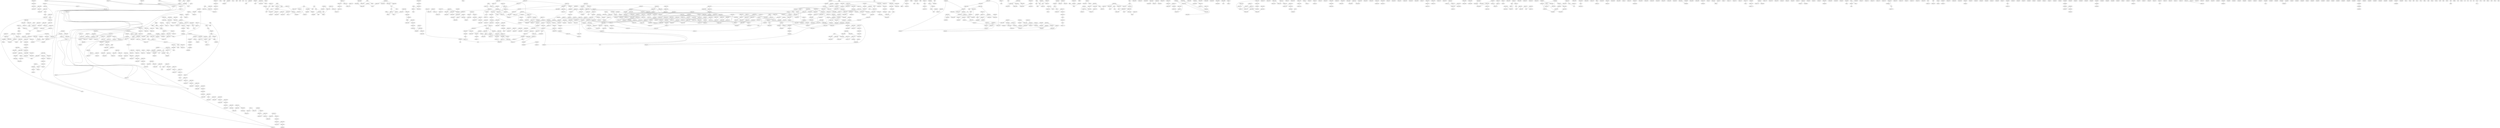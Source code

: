 graph g
{

  /* list of nodes */
  "COQ5_1";
  "COQ5_3";
  "aacA-aphD";
  "aadK";
  "accC_1";
  "agrB";
  "ant1_1";
  "ant1_2";
  "apaH";
  "aphA";
  "arcA_1";
  "argB";
  "aroB";
  "arsC";
  "aur";
  "bacC";
  "bcrA_1";
  "bcrB";
  "blaI";
  "blaI_1";
  "blaI_2";
  "blaR1-2_1";
  "blaR1-2_2";
  "blaR1_2";
  "blaR1_3";
  "blaZ_1";
  "blaZ_2";
  "ble";
  "bsaA_1";
  "cadA";
  "cadC";
  "cdnE";
  "chp";
  "clfB";
  "clpP_4";
  "cmoA";
  "cna";
  "cycA_3";
  "dapH_1";
  "dinG_1";
  "dinG_2";
  "dnaE2";
  "dnaE_1";
  "dnaE_2";
  "dnaG_2";
  "dprA";
  "dus_1";
  "dut";
  "ebhA";
  "entA_1";
  "entA_2";
  "entA_3";
  "entC1_1";
  "entC1_2";
  "entC2";
  "entC3";
  "entD";
  "entG";
  "epiD";
  "ermA1_1";
  "ermA1_2";
  "esaA";
  "essC";
  "essD";
  "essE";
  "essG_1";
  "essG_2";
  "essG_3";
  "essG_4";
  "essG_5";
  "essG_6";
  "esxB";
  "esxC";
  "esxD";
  "farB_1";
  "fhuD_1";
  "fnbA";
  "fnbB";
  "garB";
  "gdmA";
  "gloB";
  "glpE";
  "glpE_1";
  "glpE_2";
  "glpT_2";
  "group_1";
  "group_10";
  "group_100";
  "group_1000";
  "group_1002";
  "group_1003";
  "group_1004";
  "group_1005";
  "group_1006";
  "group_1007";
  "group_1010";
  "group_1011";
  "group_1012";
  "group_1013";
  "group_1015";
  "group_1016";
  "group_1017";
  "group_1018";
  "group_1019";
  "group_102";
  "group_1020";
  "group_1021";
  "group_1022";
  "group_1023";
  "group_1024";
  "group_1025";
  "group_1026";
  "group_1027";
  "group_1028";
  "group_1029";
  "group_103";
  "group_1030";
  "group_1031";
  "group_1032";
  "group_1033";
  "group_1034";
  "group_1035";
  "group_1036";
  "group_1037";
  "group_1038";
  "group_1039";
  "group_104";
  "group_1040";
  "group_1041";
  "group_1042";
  "group_1043";
  "group_1044";
  "group_1045";
  "group_1046";
  "group_1047";
  "group_1048";
  "group_1049";
  "group_105";
  "group_1050";
  "group_1051";
  "group_1052";
  "group_1053";
  "group_1054";
  "group_1055";
  "group_1056";
  "group_1057";
  "group_1059";
  "group_106";
  "group_1060";
  "group_1061";
  "group_1062";
  "group_1063";
  "group_1066";
  "group_1067";
  "group_1068";
  "group_1069";
  "group_107";
  "group_1070";
  "group_1071";
  "group_1072";
  "group_1073";
  "group_1074";
  "group_1075";
  "group_1076";
  "group_1077";
  "group_1078";
  "group_1079";
  "group_1080";
  "group_1081";
  "group_1082";
  "group_1083";
  "group_1084";
  "group_1085";
  "group_1086";
  "group_1087";
  "group_1088";
  "group_1089";
  "group_1091";
  "group_1092";
  "group_1093";
  "group_1094";
  "group_1095";
  "group_1096";
  "group_1097";
  "group_1098";
  "group_1099";
  "group_11";
  "group_1101";
  "group_1102";
  "group_1103";
  "group_1104";
  "group_1105";
  "group_1106";
  "group_1107";
  "group_1108";
  "group_1109";
  "group_1110";
  "group_1111";
  "group_1112";
  "group_1114";
  "group_1115";
  "group_1116";
  "group_1117";
  "group_1118";
  "group_1119";
  "group_112";
  "group_1120";
  "group_1121";
  "group_1122";
  "group_1123";
  "group_1124";
  "group_1126";
  "group_1127";
  "group_1131";
  "group_1133";
  "group_1134";
  "group_1135";
  "group_1136";
  "group_1137";
  "group_1138";
  "group_1139";
  "group_1140";
  "group_1141";
  "group_1142";
  "group_1143";
  "group_1144";
  "group_1145";
  "group_1146";
  "group_1147";
  "group_1148";
  "group_1149";
  "group_115";
  "group_1150";
  "group_1151";
  "group_1152";
  "group_1153";
  "group_1154";
  "group_1155";
  "group_1158";
  "group_1159";
  "group_116";
  "group_1160";
  "group_1161";
  "group_1162";
  "group_1163";
  "group_1164";
  "group_1165";
  "group_1166";
  "group_1167";
  "group_1168";
  "group_1169";
  "group_117";
  "group_1170";
  "group_1171";
  "group_1173";
  "group_1174";
  "group_1175";
  "group_1176";
  "group_1177";
  "group_1178";
  "group_1179";
  "group_118";
  "group_1180";
  "group_1181";
  "group_1182";
  "group_1183";
  "group_1184";
  "group_1185";
  "group_1186";
  "group_1187";
  "group_1188";
  "group_1189";
  "group_119";
  "group_1192";
  "group_1193";
  "group_1195";
  "group_1196";
  "group_1197";
  "group_1198";
  "group_1199";
  "group_12";
  "group_120";
  "group_1200";
  "group_1201";
  "group_1204";
  "group_1205";
  "group_1206";
  "group_1207";
  "group_1208";
  "group_1209";
  "group_1210";
  "group_1211";
  "group_1212";
  "group_1214";
  "group_1215";
  "group_1218";
  "group_1219";
  "group_1220";
  "group_1222";
  "group_1223";
  "group_1224";
  "group_1226";
  "group_1227";
  "group_1228";
  "group_1229";
  "group_123";
  "group_1230";
  "group_1231";
  "group_1232";
  "group_1233";
  "group_1234";
  "group_1235";
  "group_1237";
  "group_1238";
  "group_1239";
  "group_124";
  "group_1240";
  "group_1241";
  "group_1242";
  "group_1243";
  "group_1244";
  "group_1245";
  "group_1246";
  "group_1247";
  "group_1248";
  "group_1249";
  "group_125";
  "group_1250";
  "group_1251";
  "group_1252";
  "group_1253";
  "group_1254";
  "group_1255";
  "group_1256";
  "group_1257";
  "group_1258";
  "group_1259";
  "group_126";
  "group_1260";
  "group_1261";
  "group_1262";
  "group_1263";
  "group_1267";
  "group_1268";
  "group_1269";
  "group_127";
  "group_1270";
  "group_1271";
  "group_1272";
  "group_1273";
  "group_1274";
  "group_1275";
  "group_1277";
  "group_1278";
  "group_1279";
  "group_128";
  "group_1280";
  "group_1281";
  "group_1282";
  "group_1283";
  "group_1284";
  "group_1285";
  "group_1286";
  "group_1287";
  "group_1288";
  "group_1289";
  "group_1290";
  "group_1291";
  "group_1293";
  "group_1294";
  "group_1295";
  "group_1296";
  "group_1297";
  "group_1298";
  "group_1299";
  "group_13";
  "group_130";
  "group_1300";
  "group_1301";
  "group_1302";
  "group_1303";
  "group_1304";
  "group_1305";
  "group_1306";
  "group_1307";
  "group_1308";
  "group_1309";
  "group_1310";
  "group_1311";
  "group_1313";
  "group_1314";
  "group_1315";
  "group_1316";
  "group_1317";
  "group_1318";
  "group_1319";
  "group_1320";
  "group_1321";
  "group_1322";
  "group_1323";
  "group_1324";
  "group_1325";
  "group_1326";
  "group_1327";
  "group_1328";
  "group_1329";
  "group_1330";
  "group_1331";
  "group_1332";
  "group_1333";
  "group_1334";
  "group_1335";
  "group_1336";
  "group_1337";
  "group_1338";
  "group_1339";
  "group_1340";
  "group_1342";
  "group_1343";
  "group_1344";
  "group_1345";
  "group_1346";
  "group_1347";
  "group_135";
  "group_1350";
  "group_1351";
  "group_1352";
  "group_1353";
  "group_1354";
  "group_1355";
  "group_1357";
  "group_1358";
  "group_1359";
  "group_1360";
  "group_1361";
  "group_1362";
  "group_1363";
  "group_1364";
  "group_1365";
  "group_1366";
  "group_1367";
  "group_1368";
  "group_1369";
  "group_137";
  "group_1370";
  "group_1371";
  "group_1372";
  "group_1373";
  "group_1374";
  "group_1375";
  "group_1376";
  "group_1377";
  "group_1378";
  "group_1379";
  "group_1380";
  "group_1381";
  "group_1382";
  "group_1383";
  "group_1384";
  "group_1385";
  "group_1386";
  "group_1387";
  "group_1388";
  "group_1389";
  "group_1390";
  "group_1394";
  "group_1395";
  "group_1396";
  "group_1397";
  "group_1398";
  "group_1399";
  "group_14";
  "group_1400";
  "group_1401";
  "group_1402";
  "group_1403";
  "group_1404";
  "group_1405";
  "group_1406";
  "group_1407";
  "group_1408";
  "group_1409";
  "group_1410";
  "group_1412";
  "group_1413";
  "group_1415";
  "group_1416";
  "group_1417";
  "group_1418";
  "group_1419";
  "group_142";
  "group_1420";
  "group_1421";
  "group_1422";
  "group_1424";
  "group_1425";
  "group_1426";
  "group_1427";
  "group_1428";
  "group_1429";
  "group_1431";
  "group_1434";
  "group_1435";
  "group_1439";
  "group_1440";
  "group_1442";
  "group_1443";
  "group_1445";
  "group_1446";
  "group_1447";
  "group_1449";
  "group_145";
  "group_1450";
  "group_1451";
  "group_1452";
  "group_1453";
  "group_1454";
  "group_1455";
  "group_1456";
  "group_1457";
  "group_1458";
  "group_1459";
  "group_1460";
  "group_1461";
  "group_1462";
  "group_1463";
  "group_1465";
  "group_1466";
  "group_1467";
  "group_1468";
  "group_1469";
  "group_1470";
  "group_1471";
  "group_1472";
  "group_1473";
  "group_1474";
  "group_1475";
  "group_1476";
  "group_1477";
  "group_1478";
  "group_1479";
  "group_148";
  "group_1480";
  "group_1481";
  "group_1482";
  "group_1483";
  "group_1484";
  "group_1485";
  "group_1486";
  "group_1487";
  "group_1488";
  "group_1489";
  "group_149";
  "group_1490";
  "group_1491";
  "group_1492";
  "group_1493";
  "group_1494";
  "group_1497";
  "group_1498";
  "group_1499";
  "group_15";
  "group_1500";
  "group_1502";
  "group_1503";
  "group_1504";
  "group_1505";
  "group_1506";
  "group_1508";
  "group_1509";
  "group_1510";
  "group_1511";
  "group_1512";
  "group_1513";
  "group_1514";
  "group_1516";
  "group_1517";
  "group_1518";
  "group_1519";
  "group_1520";
  "group_1521";
  "group_1522";
  "group_1523";
  "group_1524";
  "group_1525";
  "group_1526";
  "group_1527";
  "group_1529";
  "group_1530";
  "group_1531";
  "group_1532";
  "group_1533";
  "group_1534";
  "group_1536";
  "group_1537";
  "group_1538";
  "group_1539";
  "group_1540";
  "group_1541";
  "group_1543";
  "group_1544";
  "group_1545";
  "group_1546";
  "group_1547";
  "group_1548";
  "group_1549";
  "group_1550";
  "group_1551";
  "group_1552";
  "group_1555";
  "group_1556";
  "group_1557";
  "group_1558";
  "group_1559";
  "group_1560";
  "group_1561";
  "group_1562";
  "group_1563";
  "group_1564";
  "group_1565";
  "group_1567";
  "group_1568";
  "group_1569";
  "group_1570";
  "group_1571";
  "group_1572";
  "group_1573";
  "group_1574";
  "group_1575";
  "group_1576";
  "group_1577";
  "group_1580";
  "group_1581";
  "group_1582";
  "group_1583";
  "group_1584";
  "group_1585";
  "group_1586";
  "group_1588";
  "group_1589";
  "group_1590";
  "group_1591";
  "group_1592";
  "group_1593";
  "group_1594";
  "group_1595";
  "group_1596";
  "group_1597";
  "group_1598";
  "group_1599";
  "group_16";
  "group_1600";
  "group_1601";
  "group_1602";
  "group_1603";
  "group_1604";
  "group_1605";
  "group_1608";
  "group_1609";
  "group_161";
  "group_1610";
  "group_1611";
  "group_1612";
  "group_1613";
  "group_1614";
  "group_1615";
  "group_1616";
  "group_1617";
  "group_1618";
  "group_1619";
  "group_162";
  "group_1620";
  "group_1621";
  "group_1622";
  "group_1623";
  "group_1624";
  "group_1625";
  "group_1626";
  "group_1627";
  "group_1628";
  "group_1629";
  "group_1630";
  "group_1631";
  "group_1632";
  "group_1633";
  "group_1634";
  "group_1635";
  "group_1636";
  "group_1637";
  "group_1638";
  "group_1639";
  "group_1640";
  "group_1641";
  "group_1642";
  "group_1643";
  "group_1644";
  "group_1645";
  "group_1646";
  "group_1647";
  "group_1648";
  "group_1649";
  "group_165";
  "group_1650";
  "group_1651";
  "group_1652";
  "group_1653";
  "group_1654";
  "group_1655";
  "group_1656";
  "group_1657";
  "group_1658";
  "group_1659";
  "group_1660";
  "group_1661";
  "group_1662";
  "group_1663";
  "group_1664";
  "group_1665";
  "group_1666";
  "group_1667";
  "group_1668";
  "group_1669";
  "group_167";
  "group_1670";
  "group_1672";
  "group_1673";
  "group_1674";
  "group_1675";
  "group_1676";
  "group_1677";
  "group_1678";
  "group_1679";
  "group_1680";
  "group_1681";
  "group_1682";
  "group_1683";
  "group_1684";
  "group_1685";
  "group_1686";
  "group_1687";
  "group_1688";
  "group_1689";
  "group_1692";
  "group_1693";
  "group_1694";
  "group_1695";
  "group_1696";
  "group_1697";
  "group_1698";
  "group_1699";
  "group_17";
  "group_1700";
  "group_1701";
  "group_1702";
  "group_1703";
  "group_1704";
  "group_1705";
  "group_1707";
  "group_1708";
  "group_1709";
  "group_1710";
  "group_1711";
  "group_1712";
  "group_1713";
  "group_1714";
  "group_1715";
  "group_1716";
  "group_1717";
  "group_1718";
  "group_1719";
  "group_1720";
  "group_1721";
  "group_1724";
  "group_1725";
  "group_1726";
  "group_1727";
  "group_1728";
  "group_1729";
  "group_1730";
  "group_1731";
  "group_1732";
  "group_1733";
  "group_1734";
  "group_1735";
  "group_1736";
  "group_1737";
  "group_1738";
  "group_1739";
  "group_174";
  "group_1740";
  "group_1741";
  "group_1742";
  "group_1743";
  "group_1744";
  "group_1745";
  "group_1746";
  "group_1747";
  "group_1748";
  "group_1749";
  "group_1750";
  "group_1751";
  "group_1752";
  "group_1753";
  "group_1754";
  "group_1755";
  "group_1756";
  "group_1757";
  "group_1758";
  "group_1759";
  "group_1762";
  "group_1763";
  "group_1764";
  "group_1767";
  "group_1769";
  "group_177";
  "group_1770";
  "group_1772";
  "group_1773";
  "group_1774";
  "group_1775";
  "group_1776";
  "group_1777";
  "group_1778";
  "group_1779";
  "group_1780";
  "group_1781";
  "group_1782";
  "group_1783";
  "group_18";
  "group_183";
  "group_1878";
  "group_1879";
  "group_188";
  "group_1880";
  "group_1881";
  "group_189";
  "group_19";
  "group_190";
  "group_191";
  "group_194";
  "group_1970";
  "group_1971";
  "group_1972";
  "group_1973";
  "group_198";
  "group_2";
  "group_20";
  "group_200";
  "group_201";
  "group_202";
  "group_206";
  "group_21";
  "group_210";
  "group_214";
  "group_217";
  "group_218";
  "group_2180";
  "group_2181";
  "group_2182";
  "group_2183";
  "group_22";
  "group_225";
  "group_2271";
  "group_2272";
  "group_2273";
  "group_2274";
  "group_229";
  "group_23";
  "group_231";
  "group_232";
  "group_2327";
  "group_2328";
  "group_2329";
  "group_2330";
  "group_234";
  "group_236";
  "group_237";
  "group_238";
  "group_241";
  "group_242";
  "group_243";
  "group_244";
  "group_245";
  "group_246";
  "group_247";
  "group_248";
  "group_249";
  "group_25";
  "group_251";
  "group_252";
  "group_253";
  "group_2531";
  "group_2532";
  "group_2533";
  "group_2534";
  "group_254";
  "group_255";
  "group_256";
  "group_257";
  "group_258";
  "group_2597";
  "group_2598";
  "group_2599";
  "group_260";
  "group_261";
  "group_262";
  "group_264";
  "group_268";
  "group_270";
  "group_2713";
  "group_2714";
  "group_2715";
  "group_2716";
  "group_2717";
  "group_2718";
  "group_2719";
  "group_272";
  "group_2720";
  "group_2721";
  "group_2722";
  "group_2723";
  "group_2724";
  "group_274";
  "group_278";
  "group_28";
  "group_280";
  "group_281";
  "group_282";
  "group_283";
  "group_284";
  "group_285";
  "group_286";
  "group_287";
  "group_288";
  "group_289";
  "group_29";
  "group_290";
  "group_291";
  "group_292";
  "group_293";
  "group_295";
  "group_296";
  "group_297";
  "group_299";
  "group_3";
  "group_30";
  "group_300";
  "group_3003";
  "group_3004";
  "group_3005";
  "group_3006";
  "group_3007";
  "group_301";
  "group_303";
  "group_304";
  "group_307";
  "group_3098";
  "group_3099";
  "group_31";
  "group_3100";
  "group_3101";
  "group_3102";
  "group_3150";
  "group_3151";
  "group_3152";
  "group_3174";
  "group_3175";
  "group_3176";
  "group_3177";
  "group_3178";
  "group_3179";
  "group_3180";
  "group_3181";
  "group_3182";
  "group_3183";
  "group_3184";
  "group_3185";
  "group_319";
  "group_320";
  "group_322";
  "group_3289";
  "group_3290";
  "group_3291";
  "group_3292";
  "group_33";
  "group_3313";
  "group_3367";
  "group_3368";
  "group_337";
  "group_3379";
  "group_3380";
  "group_3381";
  "group_3382";
  "group_3393";
  "group_3394";
  "group_3397";
  "group_34";
  "group_3410";
  "group_3411";
  "group_3412";
  "group_343";
  "group_346";
  "group_349";
  "group_35";
  "group_369";
  "group_370";
  "group_371";
  "group_375";
  "group_3772";
  "group_3773";
  "group_38";
  "group_382";
  "group_39";
  "group_4";
  "group_40";
  "group_401";
  "group_402";
  "group_404";
  "group_406";
  "group_410";
  "group_42";
  "group_426";
  "group_43";
  "group_44";
  "group_444";
  "group_445";
  "group_446";
  "group_447";
  "group_448";
  "group_449";
  "group_45";
  "group_450";
  "group_451";
  "group_452";
  "group_457";
  "group_458";
  "group_459";
  "group_46";
  "group_460";
  "group_461";
  "group_462";
  "group_463";
  "group_468";
  "group_47";
  "group_471";
  "group_472";
  "group_473";
  "group_474";
  "group_477";
  "group_478";
  "group_479";
  "group_48";
  "group_49";
  "group_499";
  "group_5";
  "group_50";
  "group_500";
  "group_52";
  "group_522";
  "group_53";
  "group_54";
  "group_545";
  "group_546";
  "group_547";
  "group_548";
  "group_549";
  "group_55";
  "group_550";
  "group_551";
  "group_552";
  "group_553";
  "group_554";
  "group_555";
  "group_557";
  "group_558";
  "group_559";
  "group_56";
  "group_562";
  "group_565";
  "group_57";
  "group_575";
  "group_577";
  "group_579";
  "group_580";
  "group_581";
  "group_583";
  "group_584";
  "group_585";
  "group_586";
  "group_587";
  "group_588";
  "group_589";
  "group_59";
  "group_590";
  "group_591";
  "group_592";
  "group_593";
  "group_594";
  "group_595";
  "group_596";
  "group_599";
  "group_6";
  "group_60";
  "group_600";
  "group_601";
  "group_602";
  "group_603";
  "group_604";
  "group_605";
  "group_606";
  "group_607";
  "group_608";
  "group_609";
  "group_611";
  "group_613";
  "group_617";
  "group_619";
  "group_62";
  "group_620";
  "group_621";
  "group_622";
  "group_623";
  "group_624";
  "group_625";
  "group_626";
  "group_627";
  "group_628";
  "group_629";
  "group_63";
  "group_632";
  "group_633";
  "group_634";
  "group_635";
  "group_636";
  "group_637";
  "group_638";
  "group_639";
  "group_64";
  "group_640";
  "group_641";
  "group_642";
  "group_643";
  "group_644";
  "group_645";
  "group_647";
  "group_648";
  "group_649";
  "group_65";
  "group_650";
  "group_651";
  "group_652";
  "group_653";
  "group_654";
  "group_655";
  "group_656";
  "group_657";
  "group_658";
  "group_659";
  "group_660";
  "group_661";
  "group_663";
  "group_664";
  "group_665";
  "group_666";
  "group_667";
  "group_668";
  "group_669";
  "group_67";
  "group_670";
  "group_673";
  "group_674";
  "group_675";
  "group_677";
  "group_678";
  "group_679";
  "group_680";
  "group_681";
  "group_682";
  "group_683";
  "group_686";
  "group_689";
  "group_691";
  "group_692";
  "group_693";
  "group_694";
  "group_695";
  "group_696";
  "group_697";
  "group_698";
  "group_699";
  "group_7";
  "group_70";
  "group_700";
  "group_701";
  "group_702";
  "group_703";
  "group_708";
  "group_709";
  "group_71";
  "group_710";
  "group_711";
  "group_712";
  "group_713";
  "group_714";
  "group_715";
  "group_717";
  "group_718";
  "group_719";
  "group_720";
  "group_721";
  "group_722";
  "group_723";
  "group_725";
  "group_727";
  "group_728";
  "group_729";
  "group_73";
  "group_730";
  "group_731";
  "group_732";
  "group_735";
  "group_736";
  "group_737";
  "group_739";
  "group_74";
  "group_740";
  "group_741";
  "group_742";
  "group_743";
  "group_744";
  "group_746";
  "group_75";
  "group_752";
  "group_753";
  "group_754";
  "group_755";
  "group_756";
  "group_757";
  "group_758";
  "group_759";
  "group_76";
  "group_760";
  "group_761";
  "group_762";
  "group_763";
  "group_765";
  "group_766";
  "group_767";
  "group_768";
  "group_769";
  "group_77";
  "group_770";
  "group_771";
  "group_772";
  "group_773";
  "group_774";
  "group_775";
  "group_776";
  "group_777";
  "group_778";
  "group_78";
  "group_781";
  "group_782";
  "group_783";
  "group_784";
  "group_785";
  "group_787";
  "group_788";
  "group_789";
  "group_79";
  "group_790";
  "group_792";
  "group_793";
  "group_794";
  "group_796";
  "group_797";
  "group_798";
  "group_799";
  "group_8";
  "group_80";
  "group_800";
  "group_801";
  "group_802";
  "group_803";
  "group_804";
  "group_805";
  "group_806";
  "group_807";
  "group_808";
  "group_809";
  "group_81";
  "group_810";
  "group_811";
  "group_812";
  "group_813";
  "group_814";
  "group_815";
  "group_816";
  "group_817";
  "group_819";
  "group_82";
  "group_821";
  "group_822";
  "group_823";
  "group_824";
  "group_825";
  "group_826";
  "group_827";
  "group_828";
  "group_829";
  "group_83";
  "group_830";
  "group_831";
  "group_832";
  "group_833";
  "group_835";
  "group_836";
  "group_837";
  "group_838";
  "group_839";
  "group_84";
  "group_840";
  "group_841";
  "group_842";
  "group_843";
  "group_844";
  "group_845";
  "group_846";
  "group_848";
  "group_850";
  "group_852";
  "group_853";
  "group_855";
  "group_856";
  "group_859";
  "group_860";
  "group_865";
  "group_866";
  "group_867";
  "group_868";
  "group_869";
  "group_870";
  "group_871";
  "group_872";
  "group_873";
  "group_874";
  "group_875";
  "group_876";
  "group_877";
  "group_879";
  "group_880";
  "group_881";
  "group_882";
  "group_884";
  "group_886";
  "group_888";
  "group_889";
  "group_890";
  "group_891";
  "group_892";
  "group_893";
  "group_894";
  "group_895";
  "group_896";
  "group_897";
  "group_898";
  "group_899";
  "group_9";
  "group_90";
  "group_900";
  "group_901";
  "group_902";
  "group_903";
  "group_904";
  "group_905";
  "group_906";
  "group_907";
  "group_908";
  "group_909";
  "group_910";
  "group_911";
  "group_912";
  "group_913";
  "group_914";
  "group_915";
  "group_916";
  "group_917";
  "group_918";
  "group_919";
  "group_920";
  "group_921";
  "group_922";
  "group_923";
  "group_924";
  "group_925";
  "group_926";
  "group_927";
  "group_928";
  "group_929";
  "group_930";
  "group_931";
  "group_932";
  "group_933";
  "group_935";
  "group_936";
  "group_937";
  "group_938";
  "group_939";
  "group_94";
  "group_940";
  "group_941";
  "group_942";
  "group_943";
  "group_944";
  "group_945";
  "group_946";
  "group_947";
  "group_948";
  "group_949";
  "group_950";
  "group_951";
  "group_952";
  "group_953";
  "group_955";
  "group_956";
  "group_957";
  "group_958";
  "group_959";
  "group_96";
  "group_961";
  "group_962";
  "group_963";
  "group_964";
  "group_965";
  "group_966";
  "group_967";
  "group_968";
  "group_969";
  "group_970";
  "group_971";
  "group_972";
  "group_973";
  "group_975";
  "group_976";
  "group_977";
  "group_979";
  "group_98";
  "group_980";
  "group_981";
  "group_982";
  "group_983";
  "group_984";
  "group_985";
  "group_986";
  "group_987";
  "group_988";
  "group_989";
  "group_99";
  "group_990";
  "group_991";
  "group_992";
  "group_993";
  "group_994";
  "group_995";
  "group_996";
  "group_997";
  "group_998";
  "group_999";
  "guaC_1";
  "hemB_2";
  "hhaIM";
  "hin";
  "hlb_1";
  "hlgC_1";
  "hly";
  "hrtA_3";
  "hsdM_2";
  "hsdM_3";
  "hsdR";
  "hsdR_2";
  "hylB";
  "icaC_2";
  "ilvD_2";
  "infB_2";
  "iolD";
  "isaB";
  "isdH_1";
  "kdpA_1";
  "kdpB_1";
  "kdpC_1";
  "kdpD_1";
  "kdpE_1";
  "knt";
  "lacD";
  "lacG_1";
  "ldhD_1";
  "leuA_1";
  "lexA_1";
  "lexA_3";
  "lig";
  "lip2_2";
  "lpl2_1";
  "lpl2_2";
  "lpl2_3";
  "lpl2_4";
  "lpl2_5";
  "lpl2_6";
  "lpl2_7";
  "lpl2_8";
  "lpl2_9";
  "lukDv";
  "lukEv";
  "lytO";
  "lytO_1";
  "macB";
  "mcrC";
  "mecI";
  "mecR1";
  "merA";
  "merB";
  "merR1";
  "moaC";
  "msr(A)";
  "mtlA_2";
  "mvaS_2";
  "nagC";
  "nasF";
  "natA";
  "nhoA";
  "nisC";
  "nisP";
  "norB_2";
  "norG";
  "nrdE_2";
  "nrdF_2";
  "nrdI_2";
  "pchR";
  "pdxK_2";
  "pitA";
  "pnp_3";
  "ptsG_3";
  "rbn";
  "recD2_2";
  "recF_2";
  "rep";
  "repN";
  "sak";
  "sasG";
  "sasG_1";
  "sasG_2";
  "satA";
  "scn_2";
  "sdrM";
  "sirC";
  "sle1";
  "smc_1";
  "smc_2";
  "spa";
  "speH";
  "splA";
  "splB";
  "splC";
  "splD";
  "splE";
  "splF";
  "ssbA_2";
  "ssbA_3";
  "ssbA_4";
  "ssl1";
  "ssl3";
  "ssl4_2";
  "ssl4_3";
  "ssl5_2";
  "ssl7_1";
  "ssl7_3";
  "ssuB";
  "tarM";
  "tet(K)";
  "tet(M)";
  "topA_1";
  "tst";
  "uhpT_2";
  "uppP_2";
  "uvrB_2";
  "xerC_1";
  "xerC_12";
  "xerC_3";
  "xerC_4";
  "xerC_5";
  "xerC_7";
  "xerC_8";
  "xerC_9";
  "xerD_1";
  "xerD_3";
  "ybbH_1";
  "ydhC";
  "yecD";
  "yflS_2";
  "yknY";
  "ylmA";
  "yorK";

  /* list of edges */
  "COQ5_3" -- "ermA1_2" [weight = "1"];
  "aacA-aphD" -- "group_2" [weight = "1"];
  "aacA-aphD" -- "group_285" [weight = "2"];
  "aadK" -- "group_1422" [weight = "1"];
  "aadK" -- "group_1424" [weight = "1"];
  "agrB" -- "group_951" [weight = "2"];
  "ant1_1" -- "group_3367" [weight = "2"];
  "ant1_2" -- "ermA1_2" [weight = "1"];
  "ant1_2" -- "group_3368" [weight = "1"];
  "apaH" -- "group_1235" [weight = "1"];
  "apaH" -- "group_1237" [weight = "1"];
  "aphA" -- "group_609" [weight = "1"];
  "aur" -- "isaB" [weight = "2"];
  "bcrA_1" -- "nisP" [weight = "1"];
  "bcrB" -- "group_1497" [weight = "1"];
  "bcrB" -- "uppP_2" [weight = "1"];
  "blaI_1" -- "blaR1-2_1" [weight = "0.666666666666667"];
  "blaI" -- "blaR1-2_1" [weight = "2"];
  "blaR1-2_1" -- "blaR1_2" [weight = "2"];
  "blaR1-2_1" -- "blaZ_1" [weight = "0.666666666666667"];
  "blaR1-2_2" -- "blaI_2" [weight = "1"];
  "blaR1_3" -- "blaR1_2" [weight = "2"];
  "blaR1_3" -- "blaZ_1" [weight = "2"];
  "blaZ_2" -- "blaR1-2_2" [weight = "1"];
  "blaZ_2" -- "group_1552" [weight = "1"];
  "ble" -- "group_683" [weight = "2"];
  "ble" -- "knt" [weight = "2"];
  "cadA" -- "cadC" [weight = "2"];
  "cadA" -- "group_1772" [weight = "2"];
  "cadC" -- "group_1772" [weight = "2"];
  "cdnE" -- "hsdM_3" [weight = "1"];
  "dinG_1" -- "group_1724" [weight = "2"];
  "dinG_2" -- "group_1171" [weight = "1"];
  "dinG_2" -- "group_1173" [weight = "1"];
  "dnaE2" -- "dnaE_2" [weight = "1"];
  "dnaE_2" -- "group_1218" [weight = "1"];
  "dnaG_2" -- "yorK" [weight = "1"];
  "entA_1" -- "group_214" [weight = "1"];
  "entA_2" -- "group_1510" [weight = "1"];
  "entA_2" -- "group_846" [weight = "1"];
  "entA_3" -- "entG" [weight = "1"];
  "entC1_2" -- "entA_3" [weight = "1"];
  "entC1_2" -- "group_206" [weight = "1"];
  "entC2" -- "group_819" [weight = "2"];
  "entC3" -- "dus_1" [weight = "1"];
  "entD" -- "group_852" [weight = "1"];
  "epiD" -- "nisP" [weight = "2"];
  "ermA1_1" -- "COQ5_1" [weight = "2"];
  "ermA1_1" -- "ant1_1" [weight = "1"];
  "essC" -- "group_1002" [weight = "0.5"];
  "essE" -- "esxB" [weight = "2"];
  "essG_1" -- "essG_2" [weight = "1"];
  "essG_1" -- "essG_3" [weight = "1"];
  "essG_3" -- "group_1010" [weight = "1"];
  "essG_4" -- "group_1015" [weight = "1"];
  "essG_6" -- "group_1774" [weight = "2"];
  "esxC" -- "esxB" [weight = "2"];
  "esxC" -- "group_746" [weight = "2"];
  "esxD" -- "essD" [weight = "2"];
  "esxD" -- "essE" [weight = "2"];
  "fhuD_1" -- "group_938" [weight = "2"];
  "fnbB" -- "fnbA" [weight = "1"];
  "garB" -- "group_3005" [weight = "2"];
  "garB" -- "merR1" [weight = "2"];
  "gloB" -- "glpE" [weight = "2"];
  "gloB" -- "group_717" [weight = "0.666666666666667"];
  "glpE_1" -- "group_689" [weight = "1"];
  "glpE_1" -- "group_958" [weight = "2"];
  "glpE_1" -- "nagC" [weight = "2"];
  "glpE_2" -- "group_958" [weight = "2"];
  "group_1003" -- "group_1002" [weight = "0.5"];
  "group_1003" -- "group_1408" [weight = "1"];
  "group_1004" -- "group_1003" [weight = "1"];
  "group_1004" -- "group_1005" [weight = "1"];
  "group_1005" -- "group_1006" [weight = "1"];
  "group_1011" -- "group_1010" [weight = "1"];
  "group_1011" -- "group_1012" [weight = "1"];
  "group_1012" -- "group_1013" [weight = "1"];
  "group_1013" -- "essG_4" [weight = "1"];
  "group_1015" -- "essG_6" [weight = "1"];
  "group_1017" -- "group_257" [weight = "1"];
  "group_1018" -- "group_1017" [weight = "1"];
  "group_1018" -- "group_1019" [weight = "2"];
  "group_1019" -- "group_1020" [weight = "2"];
  "group_1021" -- "group_2180" [weight = "1"];
  "group_1024" -- "group_1021" [weight = "1"];
  "group_1024" -- "group_1027" [weight = "1"];
  "group_1025" -- "group_1022" [weight = "2"];
  "group_1026" -- "group_1023" [weight = "2"];
  "group_1027" -- "group_31" [weight = "1"];
  "group_1028" -- "group_1025" [weight = "2"];
  "group_1028" -- "group_1026" [weight = "2"];
  "group_102" -- "group_1164" [weight = "2"];
  "group_1030" -- "group_1029" [weight = "1"];
  "group_1030" -- "group_1031" [weight = "1"];
  "group_1031" -- "group_588" [weight = "1"];
  "group_1032" -- "group_1033" [weight = "1"];
  "group_1034" -- "group_1033" [weight = "1"];
  "group_1035" -- "group_1037" [weight = "1"];
  "group_1037" -- "group_1038" [weight = "1"];
  "group_1039" -- "group_1038" [weight = "1"];
  "group_1039" -- "group_1040" [weight = "1"];
  "group_103" -- "group_104" [weight = "2"];
  "group_103" -- "group_1164" [weight = "2"];
  "group_1040" -- "group_1041" [weight = "1"];
  "group_1042" -- "group_1041" [weight = "1"];
  "group_1043" -- "group_1042" [weight = "1"];
  "group_1043" -- "group_1044" [weight = "1"];
  "group_1045" -- "group_1044" [weight = "1"];
  "group_1045" -- "group_1046" [weight = "1"];
  "group_1046" -- "group_118" [weight = "1"];
  "group_1047" -- "group_118" [weight = "1"];
  "group_1047" -- "group_73" [weight = "1"];
  "group_1049" -- "group_244" [weight = "2"];
  "group_104" -- "group_1165" [weight = "2"];
  "group_1052" -- "group_80" [weight = "2"];
  "group_1053" -- "group_81" [weight = "2"];
  "group_1054" -- "group_241" [weight = "1"];
  "group_1054" -- "group_594" [weight = "1"];
  "group_1055" -- "group_595" [weight = "1"];
  "group_1059" -- "group_1060" [weight = "1"];
  "group_1059" -- "group_1222" [weight = "1"];
  "group_1059" -- "group_769" [weight = "1"];
  "group_105" -- "group_3772" [weight = "1"];
  "group_105" -- "group_554" [weight = "1"];
  "group_1060" -- "group_1061" [weight = "1"];
  "group_1061" -- "group_636" [weight = "1"];
  "group_1062" -- "group_1063" [weight = "1"];
  "group_1067" -- "group_1068" [weight = "1"];
  "group_1067" -- "group_787" [weight = "1"];
  "group_1069" -- "group_1070" [weight = "1"];
  "group_106" -- "group_1650" [weight = "2"];
  "group_106" -- "group_3772" [weight = "2"];
  "group_1070" -- "group_1071" [weight = "1"];
  "group_1072" -- "group_100" [weight = "2"];
  "group_1072" -- "group_1071" [weight = "1"];
  "group_1074" -- "group_1075" [weight = "1"];
  "group_1075" -- "group_1076" [weight = "1"];
  "group_1077" -- "group_1076" [weight = "1"];
  "group_1077" -- "group_599" [weight = "1"];
  "group_1078" -- "group_1079" [weight = "1"];
  "group_107" -- "group_1651" [weight = "2"];
  "group_107" -- "group_3773" [weight = "2"];
  "group_1080" -- "group_1081" [weight = "0.5"];
  "group_1082" -- "group_1081" [weight = "0.5"];
  "group_1082" -- "group_1083" [weight = "0.5"];
  "group_1091" -- "group_1092" [weight = "1"];
  "group_1093" -- "group_1094" [weight = "1"];
  "group_1095" -- "group_200" [weight = "1"];
  "group_1097" -- "group_1096" [weight = "1"];
  "group_1097" -- "group_289" [weight = "2"];
  "group_1097" -- "group_290" [weight = "2"];
  "group_1098" -- "group_3183" [weight = "2"];
  "group_1099" -- "tarM" [weight = "1"];
  "group_10" -- "group_1332" [weight = "1"];
  "group_10" -- "group_9" [weight = "1"];
  "group_1101" -- "group_1102" [weight = "2"];
  "group_1103" -- "group_1102" [weight = "2"];
  "group_1103" -- "group_1104" [weight = "2"];
  "group_1104" -- "group_71" [weight = "2"];
  "group_1105" -- "group_1106" [weight = "1"];
  "group_1105" -- "group_71" [weight = "0.5"];
  "group_1106" -- "group_881" [weight = "1"];
  "group_1109" -- "group_1110" [weight = "1"];
  "group_1112" -- "group_29" [weight = "2"];
  "group_1112" -- "group_30" [weight = "2"];
  "group_1114" -- "group_1115" [weight = "1"];
  "group_1116" -- "group_1115" [weight = "1"];
  "group_1117" -- "group_1116" [weight = "1"];
  "group_1117" -- "group_1118" [weight = "1"];
  "group_1118" -- "group_1119" [weight = "1"];
  "group_1119" -- "group_1120" [weight = "1"];
  "group_1120" -- "group_1121" [weight = "1"];
  "group_1122" -- "group_1121" [weight = "1"];
  "group_1123" -- "group_1122" [weight = "1"];
  "group_1123" -- "group_1124" [weight = "1"];
  "group_1124" -- "hsdM_2" [weight = "2"];
  "group_1126" -- "group_479" [weight = "1"];
  "group_1127" -- "bcrA_1" [weight = "1"];
  "group_1127" -- "group_479" [weight = "1"];
  "group_112" -- "entA_1" [weight = "1"];
  "group_1131" -- "gdmA" [weight = "1"];
  "group_1131" -- "nisC" [weight = "1"];
  "group_1133" -- "group_592" [weight = "2"];
  "group_1133" -- "group_82" [weight = "2"];
  "group_1133" -- "group_83" [weight = "2"];
  "group_1135" -- "group_120" [weight = "2"];
  "group_1135" -- "group_602" [weight = "2"];
  "group_1136" -- "group_1137" [weight = "1"];
  "group_1136" -- "group_602" [weight = "1"];
  "group_1137" -- "group_1138" [weight = "1"];
  "group_1139" -- "group_1138" [weight = "1"];
  "group_1140" -- "group_1139" [weight = "1"];
  "group_1140" -- "group_1141" [weight = "1"];
  "group_1142" -- "group_1036" [weight = "1"];
  "group_1142" -- "group_1141" [weight = "1"];
  "group_1143" -- "group_1144" [weight = "1"];
  "group_1145" -- "group_1144" [weight = "1"];
  "group_1146" -- "group_105" [weight = "1"];
  "group_1146" -- "group_1145" [weight = "1"];
  "group_1147" -- "group_3382" [weight = "2"];
  "group_1149" -- "group_1148" [weight = "1"];
  "group_1149" -- "group_1150" [weight = "1"];
  "group_1151" -- "group_1150" [weight = "1"];
  "group_1151" -- "group_1152" [weight = "1"];
  "group_1152" -- "group_1153" [weight = "1"];
  "group_1154" -- "group_1153" [weight = "1"];
  "group_1154" -- "group_1155" [weight = "1"];
  "group_1155" -- "group_258" [weight = "1"];
  "group_1159" -- "group_1513" [weight = "1"];
  "group_1159" -- "group_282" [weight = "1"];
  "group_1160" -- "group_35" [weight = "1"];
  "group_1161" -- "group_35" [weight = "1"];
  "group_1161" -- "group_606" [weight = "1"];
  "group_1162" -- "group_3397" [weight = "2"];
  "group_1163" -- "group_102" [weight = "2"];
  "group_1166" -- "group_1165" [weight = "2"];
  "group_1166" -- "group_608" [weight = "1"];
  "group_1167" -- "group_1168" [weight = "1"];
  "group_1167" -- "group_827" [weight = "1"];
  "group_1169" -- "group_1168" [weight = "1"];
  "group_1169" -- "group_1170" [weight = "1"];
  "group_116" -- "group_548" [weight = "1"];
  "group_116" -- "group_899" [weight = "1"];
  "group_1170" -- "group_1171" [weight = "1"];
  "group_1173" -- "group_457" [weight = "1"];
  "group_1174" -- "group_1175" [weight = "1"];
  "group_1175" -- "fhuD_1" [weight = "1"];
  "group_1176" -- "group_1177" [weight = "1"];
  "group_1177" -- "group_202" [weight = "1"];
  "group_1178" -- "group_202" [weight = "2"];
  "group_1179" -- "group_1180" [weight = "1"];
  "group_117" -- "group_116" [weight = "1"];
  "group_117" -- "group_899" [weight = "1"];
  "group_1180" -- "group_1181" [weight = "1"];
  "group_1182" -- "group_1183" [weight = "1"];
  "group_1183" -- "group_1184" [weight = "1"];
  "group_1184" -- "group_1185" [weight = "1"];
  "group_1186" -- "group_1185" [weight = "1"];
  "group_1186" -- "group_1187" [weight = "1"];
  "group_1187" -- "group_1188" [weight = "1"];
  "group_1189" -- "group_1188" [weight = "1"];
  "group_1189" -- "nrdF_2" [weight = "1"];
  "group_1193" -- "group_1192" [weight = "1"];
  "group_1193" -- "nrdI_2" [weight = "1"];
  "group_1195" -- "group_1196" [weight = "1"];
  "group_1196" -- "group_1197" [weight = "1"];
  "group_1198" -- "group_1197" [weight = "1"];
  "group_1198" -- "group_1199" [weight = "1"];
  "group_119" -- "group_1048" [weight = "1"];
  "group_119" -- "group_120" [weight = "2"];
  "group_11" -- "group_7" [weight = "1"];
  "group_1200" -- "group_1199" [weight = "1"];
  "group_1200" -- "group_1201" [weight = "1"];
  "group_1204" -- "cmoA" [weight = "1"];
  "group_1205" -- "group_1204" [weight = "1"];
  "group_1205" -- "group_1206" [weight = "1"];
  "group_1206" -- "group_1207" [weight = "1"];
  "group_1207" -- "group_1208" [weight = "1"];
  "group_1209" -- "group_1208" [weight = "1"];
  "group_1209" -- "group_1210" [weight = "1"];
  "group_1210" -- "group_1211" [weight = "1"];
  "group_1212" -- "group_1211" [weight = "1"];
  "group_1212" -- "lig" [weight = "1"];
  "group_1214" -- "lig" [weight = "1"];
  "group_1215" -- "dnaE2" [weight = "1"];
  "group_1215" -- "group_1214" [weight = "1"];
  "group_1218" -- "group_1219" [weight = "1"];
  "group_1220" -- "group_1219" [weight = "1"];
  "group_1220" -- "group_286" [weight = "2"];
  "group_1220" -- "group_3179" [weight = "2"];
  "group_1222" -- "aacA-aphD" [weight = "1"];
  "group_1223" -- "group_1224" [weight = "1"];
  "group_1224" -- "group_609" [weight = "1"];
  "group_1227" -- "group_1226" [weight = "1"];
  "group_1227" -- "group_1228" [weight = "1"];
  "group_1229" -- "group_1228" [weight = "1"];
  "group_1229" -- "group_1230" [weight = "1"];
  "group_1230" -- "group_1231" [weight = "1"];
  "group_1231" -- "group_1232" [weight = "1"];
  "group_1233" -- "group_1232" [weight = "1"];
  "group_1233" -- "group_1234" [weight = "1"];
  "group_1234" -- "group_1235" [weight = "1"];
  "group_1237" -- "group_1238" [weight = "1"];
  "group_1238" -- "group_1239" [weight = "1"];
  "group_1239" -- "group_1240" [weight = "1"];
  "group_1241" -- "group_1240" [weight = "1"];
  "group_1241" -- "group_1242" [weight = "1"];
  "group_1243" -- "group_1242" [weight = "1"];
  "group_1244" -- "group_1243" [weight = "1"];
  "group_1244" -- "group_1245" [weight = "1"];
  "group_1245" -- "group_1246" [weight = "1"];
  "group_1246" -- "group_1247" [weight = "1"];
  "group_1248" -- "group_1247" [weight = "1"];
  "group_1249" -- "group_1248" [weight = "1"];
  "group_1249" -- "group_1250" [weight = "1"];
  "group_124" -- "group_125" [weight = "2"];
  "group_1250" -- "group_1251" [weight = "1"];
  "group_1252" -- "group_1251" [weight = "1"];
  "group_1252" -- "group_1253" [weight = "1"];
  "group_1253" -- "group_1254" [weight = "1"];
  "group_1255" -- "group_1254" [weight = "1"];
  "group_1255" -- "group_1256" [weight = "1"];
  "group_1256" -- "group_1257" [weight = "1"];
  "group_1257" -- "group_1258" [weight = "1"];
  "group_1259" -- "group_1258" [weight = "1"];
  "group_1260" -- "group_1259" [weight = "1"];
  "group_1260" -- "group_1261" [weight = "1"];
  "group_1261" -- "group_1262" [weight = "1"];
  "group_1263" -- "group_1262" [weight = "1"];
  "group_1263" -- "rbn" [weight = "1"];
  "group_1267" -- "dnaG_2" [weight = "1"];
  "group_1267" -- "group_1268" [weight = "1"];
  "group_1268" -- "group_1269" [weight = "1"];
  "group_1270" -- "group_1269" [weight = "1"];
  "group_1270" -- "group_1271" [weight = "1"];
  "group_1271" -- "group_1272" [weight = "1"];
  "group_1273" -- "group_1272" [weight = "1"];
  "group_1273" -- "group_1274" [weight = "1"];
  "group_1274" -- "group_1275" [weight = "1"];
  "group_1275" -- "xerC_8" [weight = "1"];
  "group_1278" -- "group_1277" [weight = "1"];
  "group_1278" -- "group_1279" [weight = "1"];
  "group_1279" -- "group_3181" [weight = "1"];
  "group_1280" -- "group_1281" [weight = "1"];
  "group_1280" -- "group_3181" [weight = "1"];
  "group_1281" -- "group_1282" [weight = "1"];
  "group_1283" -- "group_1282" [weight = "1"];
  "group_1283" -- "group_1284" [weight = "1"];
  "group_1284" -- "group_1285" [weight = "1"];
  "group_1286" -- "group_1285" [weight = "1"];
  "group_1286" -- "group_1287" [weight = "1"];
  "group_1287" -- "group_1288" [weight = "1"];
  "group_1288" -- "group_1289" [weight = "1"];
  "group_1289" -- "group_1290" [weight = "1"];
  "group_128" -- "group_1629" [weight = "2"];
  "group_128" -- "group_585" [weight = "2"];
  "group_1291" -- "group_1290" [weight = "1"];
  "group_1291" -- "recD2_2" [weight = "1"];
  "group_1294" -- "group_1293" [weight = "1"];
  "group_1294" -- "group_1295" [weight = "1"];
  "group_1296" -- "group_1295" [weight = "1"];
  "group_1296" -- "group_1297" [weight = "1"];
  "group_1297" -- "group_1298" [weight = "1"];
  "group_1299" -- "group_1298" [weight = "1"];
  "group_1299" -- "group_1300" [weight = "1"];
  "group_1300" -- "group_1301" [weight = "1"];
  "group_1301" -- "group_1302" [weight = "1"];
  "group_1303" -- "group_1302" [weight = "1"];
  "group_1303" -- "group_1304" [weight = "1"];
  "group_1304" -- "group_1305" [weight = "1"];
  "group_1306" -- "group_1305" [weight = "1"];
  "group_1307" -- "group_1306" [weight = "1"];
  "group_1307" -- "group_1308" [weight = "1"];
  "group_1308" -- "group_1309" [weight = "1"];
  "group_1309" -- "group_1310" [weight = "1"];
  "group_1311" -- "group_1310" [weight = "1"];
  "group_1314" -- "group_1315" [weight = "1"];
  "group_1316" -- "group_1315" [weight = "1"];
  "group_1316" -- "group_1317" [weight = "1"];
  "group_1317" -- "group_1318" [weight = "1"];
  "group_1319" -- "group_1318" [weight = "1"];
  "group_1320" -- "group_1319" [weight = "1"];
  "group_1320" -- "group_1321" [weight = "1"];
  "group_1321" -- "group_1322" [weight = "1"];
  "group_1322" -- "group_1323" [weight = "1"];
  "group_1323" -- "group_1324" [weight = "1"];
  "group_1325" -- "group_1324" [weight = "1"];
  "group_1325" -- "group_1326" [weight = "1"];
  "group_1326" -- "group_264" [weight = "1"];
  "group_1328" -- "group_1329" [weight = "1"];
  "group_1329" -- "group_1330" [weight = "2"];
  "group_1333" -- "group_1334" [weight = "0.5"];
  "group_1335" -- "group_1336" [weight = "1"];
  "group_1337" -- "group_1336" [weight = "1"];
  "group_1337" -- "group_1338" [weight = "1"];
  "group_1339" -- "group_1338" [weight = "1"];
  "group_1343" -- "bacC" [weight = "1"];
  "group_1343" -- "group_1" [weight = "1"];
  "group_1343" -- "group_1558" [weight = "1"];
  "group_1344" -- "group_1345" [weight = "1"];
  "group_1346" -- "group_1347" [weight = "1"];
  "group_1355" -- "hin" [weight = "1"];
  "group_1357" -- "blaZ_1" [weight = "1"];
  "group_1358" -- "group_1357" [weight = "1"];
  "group_1358" -- "group_1359" [weight = "1"];
  "group_1359" -- "group_1360" [weight = "1"];
  "group_1360" -- "group_299" [weight = "2"];
  "group_1360" -- "infB_2" [weight = "2"];
  "group_1362" -- "group_1361" [weight = "1"];
  "group_1362" -- "group_1363" [weight = "1"];
  "group_1363" -- "group_1364" [weight = "1"];
  "group_1364" -- "group_1365" [weight = "1"];
  "group_1365" -- "group_300" [weight = "1"];
  "group_1366" -- "group_1367" [weight = "1"];
  "group_1366" -- "group_300" [weight = "2"];
  "group_1367" -- "group_1368" [weight = "1"];
  "group_1370" -- "group_1371" [weight = "1"];
  "group_1371" -- "group_1372" [weight = "1"];
  "group_1373" -- "group_1374" [weight = "1"];
  "group_1377" -- "group_1378" [weight = "1"];
  "group_1378" -- "group_161" [weight = "1"];
  "group_1379" -- "group_1378" [weight = "1"];
  "group_1379" -- "group_1380" [weight = "1"];
  "group_1381" -- "group_1382" [weight = "2"];
  "group_1383" -- "group_1384" [weight = "1"];
  "group_1385" -- "group_1384" [weight = "1"];
  "group_1385" -- "group_1386" [weight = "1"];
  "group_1387" -- "group_1386" [weight = "1"];
  "group_1387" -- "group_1388" [weight = "1"];
  "group_1388" -- "group_1389" [weight = "1"];
  "group_1390" -- "entC3" [weight = "1"];
  "group_1394" -- "group_1395" [weight = "1"];
  "group_1397" -- "group_1396" [weight = "1"];
  "group_1397" -- "group_1398" [weight = "1"];
  "group_1398" -- "group_1399" [weight = "1"];
  "group_13" -- "group_12" [weight = "0.5"];
  "group_1400" -- "group_1399" [weight = "1"];
  "group_1400" -- "group_1401" [weight = "1"];
  "group_1401" -- "group_1402" [weight = "1"];
  "group_1404" -- "group_1405" [weight = "1"];
  "group_1404" -- "group_579" [weight = "1"];
  "group_1409" -- "group_1006" [weight = "1"];
  "group_1409" -- "group_1408" [weight = "1"];
  "group_1410" -- "group_581" [weight = "1"];
  "group_1412" -- "essG_2" [weight = "1"];
  "group_1412" -- "group_1413" [weight = "1"];
  "group_1413" -- "essG_5" [weight = "1"];
  "group_1417" -- "group_1418" [weight = "1"];
  "group_1418" -- "group_1419" [weight = "1"];
  "group_1419" -- "group_1420" [weight = "1"];
  "group_1420" -- "group_1421" [weight = "1"];
  "group_1422" -- "group_1421" [weight = "1"];
  "group_1425" -- "group_1424" [weight = "1"];
  "group_1427" -- "group_1426" [weight = "1"];
  "group_1427" -- "ssl4_2" [weight = "1"];
  "group_1429" -- "ssl5_2" [weight = "1"];
  "group_142" -- "group_320" [weight = "1"];
  "group_1434" -- "lpl2_3" [weight = "1"];
  "group_1435" -- "lpl2_5" [weight = "1"];
  "group_1440" -- "group_1439" [weight = "1"];
  "group_1440" -- "lpl2_8" [weight = "1"];
  "group_1442" -- "group_1443" [weight = "1"];
  "group_1442" -- "lpl2_8" [weight = "1"];
  "group_1443" -- "lpl2_9" [weight = "1"];
  "group_1445" -- "lpl2_9" [weight = "1"];
  "group_1449" -- "group_60" [weight = "1"];
  "group_1451" -- "group_1450" [weight = "1"];
  "group_1451" -- "group_445" [weight = "1"];
  "group_1454" -- "group_1453" [weight = "1"];
  "group_1454" -- "group_1455" [weight = "1"];
  "group_1455" -- "group_1456" [weight = "1"];
  "group_1456" -- "group_451" [weight = "1"];
  "group_1457" -- "group_200" [weight = "1"];
  "group_1458" -- "entC2" [weight = "1"];
  "group_1458" -- "group_940" [weight = "1"];
  "group_1459" -- "group_262" [weight = "1"];
  "group_1459" -- "speH" [weight = "1"];
  "group_1461" -- "group_1462" [weight = "1"];
  "group_1462" -- "group_1463" [weight = "1"];
  "group_1465" -- "lexA_1" [weight = "1"];
  "group_1466" -- "group_1465" [weight = "1"];
  "group_1467" -- "group_1466" [weight = "1"];
  "group_1467" -- "group_1468" [weight = "1"];
  "group_1469" -- "group_1468" [weight = "1"];
  "group_1471" -- "group_924" [weight = "1"];
  "group_1472" -- "group_555" [weight = "1"];
  "group_1473" -- "group_1472" [weight = "1"];
  "group_1473" -- "group_622" [weight = "1"];
  "group_1474" -- "group_1475" [weight = "1"];
  "group_1475" -- "group_1476" [weight = "1"];
  "group_1476" -- "group_303" [weight = "1"];
  "group_1477" -- "group_304" [weight = "0.666666666666667"];
  "group_1478" -- "group_303" [weight = "1"];
  "group_1480" -- "group_1479" [weight = "1"];
  "group_1480" -- "group_626" [weight = "2"];
  "group_1481" -- "group_626" [weight = "1"];
  "group_1482" -- "group_34" [weight = "2"];
  "group_1483" -- "group_1485" [weight = "1"];
  "group_1483" -- "group_253" [weight = "2"];
  "group_1484" -- "group_34" [weight = "2"];
  "group_1486" -- "group_546" [weight = "1"];
  "group_1487" -- "group_243" [weight = "1"];
  "group_148" -- "group_149" [weight = "2"];
  "group_1490" -- "group_1491" [weight = "1"];
  "group_1491" -- "group_1492" [weight = "1"];
  "group_1493" -- "group_1492" [weight = "1"];
  "group_1493" -- "group_1494" [weight = "1"];
  "group_1498" -- "group_1497" [weight = "1"];
  "group_1498" -- "group_1499" [weight = "1"];
  "group_1499" -- "group_1500" [weight = "1"];
  "group_14" -- "group_8" [weight = "1"];
  "group_1502" -- "msr(A)" [weight = "1"];
  "group_1503" -- "hin" [weight = "1"];
  "group_1504" -- "group_1505" [weight = "1"];
  "group_1509" -- "group_1510" [weight = "1"];
  "group_1511" -- "entA_2" [weight = "1"];
  "group_1511" -- "group_846" [weight = "1"];
  "group_1513" -- "group_1514" [weight = "1"];
  "group_1514" -- "dut" [weight = "1"];
  "group_1514" -- "group_629" [weight = "2"];
  "group_1516" -- "dut" [weight = "1"];
  "group_1516" -- "group_35" [weight = "1"];
  "group_1517" -- "group_35" [weight = "1"];
  "group_1517" -- "group_627" [weight = "1"];
  "group_1518" -- "group_625" [weight = "1"];
  "group_1519" -- "group_1477" [weight = "0.666666666666667"];
  "group_1519" -- "group_920" [weight = "0.666666666666667"];
  "group_1520" -- "group_1521" [weight = "1"];
  "group_1520" -- "group_623" [weight = "1"];
  "group_1522" -- "group_1521" [weight = "1"];
  "group_1522" -- "group_1523" [weight = "1"];
  "group_1524" -- "group_126" [weight = "1"];
  "group_1525" -- "group_1526" [weight = "1"];
  "group_1526" -- "group_824" [weight = "1"];
  "group_1527" -- "group_824" [weight = "1"];
  "group_1529" -- "group_1530" [weight = "1"];
  "group_1529" -- "lexA_3" [weight = "1"];
  "group_1530" -- "group_1531" [weight = "1"];
  "group_1531" -- "group_1532" [weight = "1"];
  "group_1532" -- "group_1533" [weight = "1"];
  "group_1533" -- "xerC_3" [weight = "1"];
  "group_1537" -- "group_1538" [weight = "1"];
  "group_1541" -- "entC1_1" [weight = "1"];
  "group_1543" -- "entC1_1" [weight = "1"];
  "group_1543" -- "group_1544" [weight = "1"];
  "group_1545" -- "group_1544" [weight = "1"];
  "group_1545" -- "group_1546" [weight = "1"];
  "group_1547" -- "group_1546" [weight = "1"];
  "group_1547" -- "group_293" [weight = "1"];
  "group_1548" -- "group_293" [weight = "1"];
  "group_1549" -- "group_1550" [weight = "1"];
  "group_1550" -- "group_1551" [weight = "1"];
  "group_1551" -- "group_1552" [weight = "1"];
  "group_1560" -- "group_1561" [weight = "1"];
  "group_1562" -- "group_1563" [weight = "1"];
  "group_1563" -- "group_1564" [weight = "1"];
  "group_1567" -- "group_669" [weight = "1"];
  "group_1570" -- "group_349" [weight = "1"];
  "group_1571" -- "group_1378" [weight = "1"];
  "group_1573" -- "group_1572" [weight = "1"];
  "group_1573" -- "group_1574" [weight = "1"];
  "group_1575" -- "group_1574" [weight = "1"];
  "group_1575" -- "group_1576" [weight = "1"];
  "group_1577" -- "group_1576" [weight = "1"];
  "group_1582" -- "group_1583" [weight = "1"];
  "group_1582" -- "group_371" [weight = "1"];
  "group_1583" -- "group_634" [weight = "1"];
  "group_1584" -- "group_635" [weight = "1"];
  "group_1584" -- "group_636" [weight = "1"];
  "group_1585" -- "group_4" [weight = "1"];
  "group_1586" -- "group_4" [weight = "1"];
  "group_1586" -- "iolD" [weight = "1"];
  "group_1588" -- "group_1589" [weight = "1"];
  "group_1588" -- "iolD" [weight = "1"];
  "group_1589" -- "group_1590" [weight = "1"];
  "group_1590" -- "group_1591" [weight = "1"];
  "group_1591" -- "group_1592" [weight = "1"];
  "group_1593" -- "group_1592" [weight = "1"];
  "group_1593" -- "group_1594" [weight = "1"];
  "group_1594" -- "group_1595" [weight = "1"];
  "group_1596" -- "group_1595" [weight = "1"];
  "group_1596" -- "group_1597" [weight = "1"];
  "group_1597" -- "group_1598" [weight = "1"];
  "group_1599" -- "group_1598" [weight = "1"];
  "group_1599" -- "group_1600" [weight = "1"];
  "group_1601" -- "group_1600" [weight = "1"];
  "group_1601" -- "group_1602" [weight = "1"];
  "group_1602" -- "group_1603" [weight = "1"];
  "group_1603" -- "group_1604" [weight = "1"];
  "group_1605" -- "group_1604" [weight = "1"];
  "group_1608" -- "pnp_3" [weight = "1"];
  "group_1609" -- "group_1608" [weight = "1"];
  "group_1609" -- "group_1610" [weight = "1"];
  "group_1610" -- "group_1611" [weight = "1"];
  "group_1612" -- "group_1611" [weight = "1"];
  "group_1612" -- "group_1613" [weight = "1"];
  "group_1613" -- "group_1614" [weight = "1"];
  "group_1614" -- "group_1615" [weight = "1"];
  "group_1615" -- "group_23" [weight = "1"];
  "group_1616" -- "group_555" [weight = "2"];
  "group_1617" -- "ssl3" [weight = "2"];
  "group_1618" -- "group_1534" [weight = "2"];
  "group_1619" -- "group_1621" [weight = "2"];
  "group_1620" -- "group_1618" [weight = "2"];
  "group_1621" -- "group_458" [weight = "2"];
  "group_1622" -- "group_1620" [weight = "2"];
  "group_1623" -- "group_1622" [weight = "2"];
  "group_1623" -- "group_1624" [weight = "2"];
  "group_1625" -- "group_1626" [weight = "2"];
  "group_1625" -- "group_931" [weight = "2"];
  "group_1626" -- "group_1627" [weight = "2"];
  "group_1627" -- "group_584" [weight = "2"];
  "group_1628" -- "group_126" [weight = "2"];
  "group_1628" -- "group_1630" [weight = "2"];
  "group_1629" -- "group_1631" [weight = "2"];
  "group_162" -- "group_1377" [weight = "1"];
  "group_162" -- "group_1571" [weight = "1"];
  "group_1630" -- "group_1632" [weight = "2"];
  "group_1632" -- "group_1634" [weight = "2"];
  "group_1633" -- "group_1631" [weight = "2"];
  "group_1633" -- "group_1635" [weight = "2"];
  "group_1634" -- "group_1636" [weight = "2"];
  "group_1636" -- "group_1638" [weight = "2"];
  "group_1637" -- "group_1635" [weight = "2"];
  "group_1637" -- "group_1639" [weight = "2"];
  "group_1638" -- "group_1640" [weight = "2"];
  "group_1639" -- "group_1641" [weight = "2"];
  "group_1641" -- "group_1643" [weight = "2"];
  "group_1642" -- "group_1640" [weight = "2"];
  "group_1642" -- "group_46" [weight = "2"];
  "group_1644" -- "group_1646" [weight = "2"];
  "group_1644" -- "group_253" [weight = "2"];
  "group_1645" -- "group_1647" [weight = "2"];
  "group_1645" -- "group_254" [weight = "2"];
  "group_1646" -- "group_1648" [weight = "2"];
  "group_1647" -- "group_1649" [weight = "2"];
  "group_1648" -- "group_3772" [weight = "2"];
  "group_1649" -- "group_3773" [weight = "2"];
  "group_1651" -- "group_1653" [weight = "2"];
  "group_1652" -- "group_1650" [weight = "2"];
  "group_1652" -- "group_1654" [weight = "2"];
  "group_1655" -- "group_1653" [weight = "2"];
  "group_1655" -- "group_1657" [weight = "2"];
  "group_1656" -- "group_1654" [weight = "2"];
  "group_1656" -- "group_1658" [weight = "2"];
  "group_1658" -- "group_1660" [weight = "2"];
  "group_1659" -- "group_1657" [weight = "2"];
  "group_1659" -- "group_1661" [weight = "2"];
  "group_165" -- "ybbH_1" [weight = "2"];
  "group_1661" -- "group_1663" [weight = "2"];
  "group_1662" -- "group_1660" [weight = "2"];
  "group_1662" -- "group_1664" [weight = "2"];
  "group_1664" -- "group_1666" [weight = "2"];
  "group_1665" -- "group_1663" [weight = "2"];
  "group_1665" -- "group_1667" [weight = "2"];
  "group_1667" -- "group_1669" [weight = "2"];
  "group_1668" -- "group_1666" [weight = "2"];
  "group_1668" -- "group_1670" [weight = "2"];
  "group_1669" -- "clpP_4" [weight = "2"];
  "group_1672" -- "group_1670" [weight = "2"];
  "group_1672" -- "group_1674" [weight = "2"];
  "group_1673" -- "clpP_4" [weight = "2"];
  "group_1673" -- "group_1675" [weight = "2"];
  "group_1674" -- "group_1676" [weight = "2"];
  "group_1676" -- "group_1678" [weight = "2"];
  "group_1677" -- "group_1675" [weight = "2"];
  "group_1677" -- "group_1679" [weight = "2"];
  "group_1678" -- "group_1680" [weight = "2"];
  "group_167" -- "ybbH_1" [weight = "2"];
  "group_1681" -- "group_1679" [weight = "2"];
  "group_1681" -- "group_1683" [weight = "2"];
  "group_1682" -- "group_1680" [weight = "2"];
  "group_1684" -- "group_1682" [weight = "2"];
  "group_1684" -- "group_1686" [weight = "2"];
  "group_1685" -- "group_1683" [weight = "2"];
  "group_1685" -- "group_1687" [weight = "2"];
  "group_1686" -- "group_1688" [weight = "2"];
  "group_1689" -- "group_1687" [weight = "2"];
  "group_1689" -- "smc_2" [weight = "2"];
  "group_1692" -- "group_1694" [weight = "2"];
  "group_1693" -- "group_1695" [weight = "2"];
  "group_1696" -- "group_1694" [weight = "2"];
  "group_1696" -- "group_1698" [weight = "2"];
  "group_1697" -- "group_1695" [weight = "2"];
  "group_1697" -- "group_1699" [weight = "2"];
  "group_1699" -- "group_1701" [weight = "2"];
  "group_1700" -- "group_1698" [weight = "2"];
  "group_1700" -- "group_1702" [weight = "2"];
  "group_1701" -- "group_1703" [weight = "2"];
  "group_1704" -- "group_1702" [weight = "2"];
  "group_1704" -- "group_894" [weight = "2"];
  "group_1705" -- "group_1703" [weight = "2"];
  "group_1709" -- "group_1708" [weight = "2"];
  "group_1709" -- "group_1710" [weight = "2"];
  "group_1710" -- "group_1711" [weight = "2"];
  "group_1711" -- "group_459" [weight = "2"];
  "group_1713" -- "group_1167" [weight = "2"];
  "group_1714" -- "group_461" [weight = "2"];
  "group_1714" -- "group_827" [weight = "2"];
  "group_1715" -- "group_127" [weight = "2"];
  "group_1715" -- "group_603" [weight = "2"];
  "group_1716" -- "group_2531" [weight = "2"];
  "group_1718" -- "group_1719" [weight = "2"];
  "group_1720" -- "group_1719" [weight = "2"];
  "group_1720" -- "group_1721" [weight = "2"];
  "group_1721" -- "group_848" [weight = "2"];
  "group_1725" -- "group_1724" [weight = "2"];
  "group_1725" -- "group_1726" [weight = "2"];
  "group_1727" -- "group_1728" [weight = "2"];
  "group_1729" -- "group_1728" [weight = "2"];
  "group_1730" -- "group_1729" [weight = "2"];
  "group_1730" -- "group_585" [weight = "2"];
  "group_1732" -- "group_1733" [weight = "2"];
  "group_1733" -- "group_1734" [weight = "2"];
  "group_1734" -- "group_243" [weight = "2"];
  "group_1735" -- "group_248" [weight = "2"];
  "group_1735" -- "group_552" [weight = "2"];
  "group_1736" -- "group_553" [weight = "2"];
  "group_1737" -- "group_1736" [weight = "2"];
  "group_1737" -- "group_588" [weight = "2"];
  "group_1738" -- "group_281" [weight = "2"];
  "group_1738" -- "group_911" [weight = "2"];
  "group_1739" -- "group_1740" [weight = "2"];
  "group_1741" -- "group_48" [weight = "2"];
  "group_1742" -- "group_1479" [weight = "2"];
  "group_1742" -- "group_916" [weight = "2"];
  "group_1743" -- "group_1744" [weight = "2"];
  "group_1745" -- "group_1744" [weight = "2"];
  "group_1745" -- "group_1746" [weight = "2"];
  "group_1747" -- "group_1746" [weight = "2"];
  "group_1747" -- "group_1748" [weight = "2"];
  "group_1748" -- "group_1749" [weight = "2"];
  "group_1751" -- "group_1750" [weight = "2"];
  "group_1751" -- "group_1752" [weight = "2"];
  "group_1753" -- "COQ5_1" [weight = "2"];
  "group_1753" -- "group_1754" [weight = "2"];
  "group_1754" -- "group_1755" [weight = "2"];
  "group_1756" -- "group_1755" [weight = "2"];
  "group_1756" -- "group_1757" [weight = "2"];
  "group_1757" -- "group_1758" [weight = "2"];
  "group_1759" -- "group_1758" [weight = "2"];
  "group_1762" -- "group_1763" [weight = "2"];
  "group_1763" -- "group_1764" [weight = "2"];
  "group_1767" -- "group_3006" [weight = "2"];
  "group_1767" -- "merB" [weight = "2"];
  "group_1769" -- "group_1770" [weight = "2"];
  "group_1769" -- "tet(K)" [weight = "2"];
  "group_1770" -- "repN" [weight = "2"];
  "group_1773" -- "cadC" [weight = "2"];
  "group_1773" -- "group_43" [weight = "2"];
  "group_1775" -- "xerD_1" [weight = "2"];
  "group_1776" -- "group_1777" [weight = "2"];
  "group_177" -- "esaA" [weight = "2"];
  "group_1781" -- "group_119" [weight = "2"];
  "group_1781" -- "group_1782" [weight = "2"];
  "group_1782" -- "group_602" [weight = "2"];
  "group_1878" -- "group_2531" [weight = "1"];
  "group_1879" -- "group_1971" [weight = "2"];
  "group_1879" -- "group_2533" [weight = "2"];
  "group_1880" -- "group_1147" [weight = "2"];
  "group_1880" -- "group_2532" [weight = "2"];
  "group_188" -- "group_1061" [weight = "1"];
  "group_188" -- "group_1062" [weight = "1"];
  "group_189" -- "group_1063" [weight = "1"];
  "group_189" -- "group_769" [weight = "2"];
  "group_189" -- "group_770" [weight = "0.666666666666667"];
  "group_18" -- "group_23" [weight = "1"];
  "group_18" -- "group_620" [weight = "1"];
  "group_190" -- "group_191" [weight = "1"];
  "group_190" -- "group_781" [weight = "2"];
  "group_191" -- "group_781" [weight = "1"];
  "group_1970" -- "group_1716" [weight = "2"];
  "group_1970" -- "group_1878" [weight = "1"];
  "group_1970" -- "group_2271" [weight = "0.666666666666667"];
  "group_1971" -- "group_2272" [weight = "2"];
  "group_1972" -- "group_1881" [weight = "2"];
  "group_1973" -- "group_1881" [weight = "2"];
  "group_1973" -- "group_2274" [weight = "2"];
  "group_19" -- "group_20" [weight = "2"];
  "group_200" -- "group_1096" [weight = "1"];
  "group_200" -- "group_940" [weight = "1"];
  "group_201" -- "group_817" [weight = "2"];
  "group_201" -- "group_940" [weight = "2"];
  "group_206" -- "entA_3" [weight = "1"];
  "group_214" -- "group_3178" [weight = "1"];
  "group_2181" -- "group_1022" [weight = "2"];
  "group_2181" -- "group_2532" [weight = "2"];
  "group_2182" -- "group_1023" [weight = "2"];
  "group_2182" -- "group_2533" [weight = "2"];
  "group_2183" -- "group_2534" [weight = "1"];
  "group_218" -- "group_217" [weight = "1"];
  "group_218" -- "group_880" [weight = "1"];
  "group_2272" -- "group_3380" [weight = "2"];
  "group_2273" -- "group_1972" [weight = "2"];
  "group_2273" -- "group_3381" [weight = "2"];
  "group_2274" -- "group_1162" [weight = "2"];
  "group_229" -- "dprA" [weight = "2"];
  "group_229" -- "topA_1" [weight = "2"];
  "group_22" -- "group_21" [weight = "2"];
  "group_2327" -- "group_879" [weight = "1"];
  "group_2329" -- "group_634" [weight = "2"];
  "group_236" -- "leuA_1" [weight = "1"];
  "group_237" -- "group_1778" [weight = "2"];
  "group_237" -- "group_238" [weight = "2"];
  "group_241" -- "lytO_1" [weight = "1"];
  "group_242" -- "group_1055" [weight = "1"];
  "group_242" -- "group_243" [weight = "1"];
  "group_242" -- "lytO" [weight = "0.666666666666667"];
  "group_245" -- "group_75" [weight = "2"];
  "group_245" -- "group_78" [weight = "2"];
  "group_246" -- "group_76" [weight = "2"];
  "group_247" -- "group_898" [weight = "2"];
  "group_249" -- "group_248" [weight = "2"];
  "group_251" -- "group_1029" [weight = "1"];
  "group_251" -- "group_280" [weight = "1"];
  "group_252" -- "group_1514" [weight = "2"];
  "group_252" -- "group_31" [weight = "2"];
  "group_2531" -- "group_2180" [weight = "1"];
  "group_2531" -- "group_49" [weight = "2"];
  "group_2534" -- "group_1881" [weight = "1"];
  "group_254" -- "group_1484" [weight = "2"];
  "group_255" -- "group_1726" [weight = "2"];
  "group_255" -- "group_1727" [weight = "2"];
  "group_256" -- "group_1020" [weight = "2"];
  "group_256" -- "group_930" [weight = "2"];
  "group_258" -- "group_559" [weight = "1"];
  "group_2597" -- "group_280" [weight = "1"];
  "group_2599" -- "group_1160" [weight = "1"];
  "group_25" -- "sasG" [weight = "1"];
  "group_260" -- "group_1776" [weight = "2"];
  "group_262" -- "group_1085" [weight = "2"];
  "group_262" -- "group_261" [weight = "1"];
  "group_262" -- "group_3182" [weight = "2"];
  "group_262" -- "group_937" [weight = "2"];
  "group_2720" -- "group_661" [weight = "2"];
  "group_2724" -- "group_2" [weight = "1"];
  "group_2724" -- "group_3179" [weight = "1"];
  "group_281" -- "group_1739" [weight = "2"];
  "group_281" -- "group_2598" [weight = "1"];
  "group_282" -- "group_2599" [weight = "1"];
  "group_283" -- "group_1085" [weight = "2"];
  "group_284" -- "group_1086" [weight = "2"];
  "group_284" -- "group_1176" [weight = "2"];
  "group_286" -- "group_285" [weight = "2"];
  "group_287" -- "group_1092" [weight = "1"];
  "group_287" -- "group_1093" [weight = "2"];
  "group_287" -- "group_288" [weight = "2"];
  "group_288" -- "group_1093" [weight = "2"];
  "group_28" -- "group_1506" [weight = "1"];
  "group_28" -- "group_65" [weight = "2"];
  "group_290" -- "group_289" [weight = "2"];
  "group_291" -- "group_1124" [weight = "2"];
  "group_291" -- "group_292" [weight = "2"];
  "group_292" -- "splF" [weight = "2"];
  "group_295" -- "epiD" [weight = "2"];
  "group_295" -- "nisP" [weight = "2"];
  "group_296" -- "group_1313" [weight = "1"];
  "group_296" -- "group_1314" [weight = "2"];
  "group_296" -- "group_297" [weight = "2"];
  "group_297" -- "group_1314" [weight = "2"];
  "group_299" -- "infB_2" [weight = "2"];
  "group_29" -- "group_1111" [weight = "1"];
  "group_3003" -- "group_680" [weight = "2"];
  "group_3003" -- "group_686" [weight = "2"];
  "group_3003" -- "knt" [weight = "2"];
  "group_3003" -- "repN" [weight = "2"];
  "group_3004" -- "group_680" [weight = "2"];
  "group_3006" -- "tet(K)" [weight = "2"];
  "group_3007" -- "aphA" [weight = "1"];
  "group_3007" -- "group_635" [weight = "1"];
  "group_301" -- "group_1366" [weight = "2"];
  "group_301" -- "group_300" [weight = "2"];
  "group_3098" -- "group_3289" [weight = "1"];
  "group_3098" -- "group_3393" [weight = "1"];
  "group_3099" -- "group_3290" [weight = "2"];
  "group_3099" -- "group_3393" [weight = "2"];
  "group_3099" -- "group_3394" [weight = "2"];
  "group_30" -- "group_1536" [weight = "1"];
  "group_30" -- "group_29" [weight = "2"];
  "group_30" -- "group_499" [weight = "2"];
  "group_3100" -- "group_3291" [weight = "2"];
  "group_3102" -- "group_1163" [weight = "2"];
  "group_3102" -- "group_3397" [weight = "2"];
  "group_3151" -- "group_104" [weight = "2"];
  "group_3151" -- "group_1166" [weight = "2"];
  "group_3151" -- "group_3411" [weight = "2"];
  "group_3151" -- "group_831" [weight = "2"];
  "group_3152" -- "group_3411" [weight = "2"];
  "group_3152" -- "group_603" [weight = "2"];
  "group_3176" -- "group_884" [weight = "2"];
  "group_3176" -- "hly" [weight = "2"];
  "group_3177" -- "group_1101" [weight = "2"];
  "group_3177" -- "group_70" [weight = "2"];
  "group_3179" -- "aacA-aphD" [weight = "2"];
  "group_3179" -- "group_1585" [weight = "1"];
  "group_3180" -- "group_1222" [weight = "1"];
  "group_3180" -- "group_1223" [weight = "1"];
  "group_319" -- "group_320" [weight = "1"];
  "group_31" -- "group_2597" [weight = "1"];
  "group_31" -- "group_49" [weight = "2"];
  "group_320" -- "group_660" [weight = "2"];
  "group_322" -- "group_52" [weight = "2"];
  "group_3290" -- "group_3411" [weight = "2"];
  "group_3290" -- "group_3412" [weight = "2"];
  "group_3291" -- "group_3411" [weight = "2"];
  "group_3292" -- "group_3101" [weight = "2"];
  "group_3292" -- "group_3412" [weight = "2"];
  "group_3313" -- "group_38" [weight = "1"];
  "group_3367" -- "group_39" [weight = "2"];
  "group_3368" -- "xerC_7" [weight = "1"];
  "group_3379" -- "group_2271" [weight = "0.666666666666667"];
  "group_3379" -- "group_835" [weight = "2"];
  "group_3379" -- "ssbA_2" [weight = "2"];
  "group_3393" -- "group_3379" [weight = "0.666666666666667"];
  "group_3394" -- "group_3380" [weight = "2"];
  "group_33" -- "group_1481" [weight = "2"];
  "group_33" -- "group_1483" [weight = "2"];
  "group_3410" -- "group_3150" [weight = "1"];
  "group_3410" -- "group_3289" [weight = "1"];
  "group_3412" -- "group_3152" [weight = "1"];
  "group_346" -- "isaB" [weight = "0.666666666666667"];
  "group_369" -- "COQ5_1" [weight = "2"];
  "group_369" -- "group_691" [weight = "0.666666666666667"];
  "group_369" -- "group_959" [weight = "1"];
  "group_370" -- "group_1752" [weight = "2"];
  "group_370" -- "group_3313" [weight = "2"];
  "group_370" -- "group_371" [weight = "2"];
  "group_371" -- "group_1581" [weight = "1"];
  "group_371" -- "group_692" [weight = "2"];
  "group_375" -- "group_1396" [weight = "1"];
  "group_375" -- "group_719" [weight = "2"];
  "group_38" -- "group_3367" [weight = "2"];
  "group_38" -- "group_39" [weight = "2"];
  "group_3" -- "group_6" [weight = "1"];
  "group_401" -- "essD" [weight = "2"];
  "group_401" -- "group_752" [weight = "2"];
  "group_402" -- "group_404" [weight = "2"];
  "group_402" -- "group_754" [weight = "2"];
  "group_404" -- "essG_1" [weight = "1"];
  "group_40" -- "cadC" [weight = "2"];
  "group_426" -- "group_1434" [weight = "1"];
  "group_426" -- "group_1435" [weight = "1"];
  "group_426" -- "group_792" [weight = "2"];
  "group_426" -- "group_793" [weight = "2"];
  "group_42" -- "group_3368" [weight = "1"];
  "group_42" -- "xerC_7" [weight = "1"];
  "group_444" -- "group_1450" [weight = "1"];
  "group_444" -- "group_805" [weight = "2"];
  "group_445" -- "group_806" [weight = "2"];
  "group_445" -- "group_807" [weight = "2"];
  "group_445" -- "group_946" [weight = "1"];
  "group_446" -- "group_447" [weight = "0.666666666666667"];
  "group_446" -- "group_601" [weight = "1"];
  "group_446" -- "group_809" [weight = "2"];
  "group_447" -- "group_1452" [weight = "1"];
  "group_447" -- "group_448" [weight = "0.4"];
  "group_449" -- "group_451" [weight = "0.666666666666667"];
  "group_449" -- "group_814" [weight = "0.666666666666667"];
  "group_44" -- "group_43" [weight = "2"];
  "group_450" -- "group_452" [weight = "2"];
  "group_450" -- "group_815" [weight = "2"];
  "group_451" -- "group_1095" [weight = "1"];
  "group_451" -- "group_1457" [weight = "1"];
  "group_451" -- "group_816" [weight = "2"];
  "group_457" -- "group_1707" [weight = "2"];
  "group_457" -- "group_1708" [weight = "2"];
  "group_457" -- "group_821" [weight = "1"];
  "group_458" -- "dinG_1" [weight = "2"];
  "group_459" -- "group_1527" [weight = "1"];
  "group_459" -- "group_1712" [weight = "2"];
  "group_459" -- "group_824" [weight = "2"];
  "group_459" -- "lexA_3" [weight = "1"];
  "group_45" -- "group_837" [weight = "2"];
  "group_45" -- "group_838" [weight = "2"];
  "group_460" -- "group_1712" [weight = "2"];
  "group_460" -- "group_1713" [weight = "2"];
  "group_460" -- "group_827" [weight = "2"];
  "group_460" -- "group_828" [weight = "1"];
  "group_461" -- "group_127" [weight = "2"];
  "group_461" -- "group_557" [weight = "1"];
  "group_461" -- "group_828" [weight = "1"];
  "group_463" -- "group_252" [weight = "2"];
  "group_463" -- "group_912" [weight = "2"];
  "group_473" -- "sak" [weight = "1"];
  "group_478" -- "group_859" [weight = "1"];
  "group_479" -- "group_860" [weight = "1"];
  "group_47" -- "group_1643" [weight = "2"];
  "group_499" -- "group_1110" [weight = "1"];
  "group_499" -- "group_1111" [weight = "1"];
  "group_499" -- "group_29" [weight = "2"];
  "group_500" -- "group_1505" [weight = "1"];
  "group_500" -- "group_28" [weight = "2"];
  "group_500" -- "group_29" [weight = "2"];
  "group_500" -- "group_875" [weight = "1"];
  "group_53" -- "blaZ_1" [weight = "1"];
  "group_545" -- "group_243" [weight = "1"];
  "group_545" -- "group_893" [weight = "1"];
  "group_547" -- "group_546" [weight = "1"];
  "group_547" -- "group_897" [weight = "2"];
  "group_548" -- "group_898" [weight = "1"];
  "group_549" -- "group_901" [weight = "1"];
  "group_549" -- "group_902" [weight = "1"];
  "group_54" -- "group_1500" [weight = "1"];
  "group_54" -- "msr(A)" [weight = "1"];
  "group_551" -- "group_248" [weight = "1"];
  "group_551" -- "group_249" [weight = "2"];
  "group_551" -- "group_552" [weight = "1"];
  "group_555" -- "group_924" [weight = "1"];
  "group_557" -- "group_608" [weight = "1"];
  "group_558" -- "group_1016" [weight = "1"];
  "group_558" -- "group_257" [weight = "1"];
  "group_558" -- "xerC_1" [weight = "1"];
  "group_565" -- "group_812" [weight = "1"];
  "group_56" -- "group_686" [weight = "2"];
  "group_56" -- "knt" [weight = "2"];
  "group_57" -- "group_1572" [weight = "1"];
  "group_57" -- "group_686" [weight = "1"];
  "group_581" -- "group_1006" [weight = "0.5"];
  "group_581" -- "group_1007" [weight = "1"];
  "group_583" -- "group_1525" [weight = "1"];
  "group_583" -- "group_584" [weight = "1"];
  "group_583" -- "group_585" [weight = "1"];
  "group_584" -- "group_126" [weight = "1"];
  "group_586" -- "group_585" [weight = "1"];
  "group_587" -- "group_604" [weight = "1"];
  "group_588" -- "group_1032" [weight = "1"];
  "group_588" -- "group_554" [weight = "2"];
  "group_589" -- "group_1034" [weight = "1"];
  "group_589" -- "group_1035" [weight = "1"];
  "group_590" -- "group_1036" [weight = "1"];
  "group_590" -- "group_1143" [weight = "1"];
  "group_591" -- "group_1050" [weight = "2"];
  "group_591" -- "group_1053" [weight = "2"];
  "group_592" -- "group_1051" [weight = "2"];
  "group_593" -- "group_1052" [weight = "2"];
  "group_593" -- "group_1134" [weight = "2"];
  "group_599" -- "group_1078" [weight = "1"];
  "group_5" -- "group_1" [weight = "1"];
  "group_600" -- "group_1079" [weight = "0.5"];
  "group_600" -- "group_1080" [weight = "0.5"];
  "group_601" -- "group_1452" [weight = "1"];
  "group_601" -- "group_945" [weight = "0.5"];
  "group_604" -- "group_603" [weight = "1"];
  "group_605" -- "hlb_1" [weight = "1"];
  "group_606" -- "group_1481" [weight = "2"];
  "group_606" -- "group_2183" [weight = "1"];
  "group_606" -- "group_46" [weight = "2"];
  "group_606" -- "group_50" [weight = "1"];
  "group_607" -- "group_1482" [weight = "2"];
  "group_607" -- "group_47" [weight = "2"];
  "group_608" -- "group_1471" [weight = "1"];
  "group_60" -- "group_1079" [weight = "1"];
  "group_613" -- "group_1354" [weight = "1"];
  "group_613" -- "group_1355" [weight = "1"];
  "group_613" -- "group_1502" [weight = "1"];
  "group_613" -- "group_1503" [weight = "1"];
  "group_620" -- "group_19" [weight = "2"];
  "group_620" -- "group_21" [weight = "2"];
  "group_621" -- "group_1469" [weight = "1"];
  "group_621" -- "group_1470" [weight = "1"];
  "group_621" -- "group_929" [weight = "2"];
  "group_622" -- "group_1474" [weight = "1"];
  "group_624" -- "group_1478" [weight = "1"];
  "group_624" -- "group_1479" [weight = "1"];
  "group_625" -- "group_916" [weight = "1"];
  "group_626" -- "group_48" [weight = "2"];
  "group_627" -- "group_1518" [weight = "1"];
  "group_628" -- "group_50" [weight = "1"];
  "group_629" -- "group_1485" [weight = "1"];
  "group_632" -- "cdnE" [weight = "1"];
  "group_632" -- "group_1577" [weight = "1"];
  "group_632" -- "group_1749" [weight = "2"];
  "group_632" -- "group_2329" [weight = "2"];
  "group_633" -- "group_1580" [weight = "1"];
  "group_633" -- "group_1581" [weight = "1"];
  "group_633" -- "group_1759" [weight = "2"];
  "group_633" -- "group_3005" [weight = "2"];
  "group_634" -- "group_1750" [weight = "2"];
  "group_634" -- "group_55" [weight = "1"];
  "group_637" -- "group_307" [weight = "2"];
  "group_638" -- "group_639" [weight = "2"];
  "group_639" -- "group_640" [weight = "2"];
  "group_63" -- "chp" [weight = "2"];
  "group_63" -- "sak" [weight = "1"];
  "group_640" -- "group_641" [weight = "2"];
  "group_642" -- "group_641" [weight = "2"];
  "group_642" -- "group_643" [weight = "2"];
  "group_643" -- "group_644" [weight = "2"];
  "group_64" -- "group_1508" [weight = "2"];
  "group_651" -- "bacC" [weight = "2"];
  "group_653" -- "group_652" [weight = "2"];
  "group_654" -- "group_653" [weight = "2"];
  "group_655" -- "group_1560" [weight = "1"];
  "group_655" -- "group_319" [weight = "2"];
  "group_656" -- "group_1561" [weight = "1"];
  "group_656" -- "group_319" [weight = "2"];
  "group_656" -- "group_657" [weight = "2"];
  "group_657" -- "group_1562" [weight = "1"];
  "group_657" -- "group_658" [weight = "2"];
  "group_658" -- "group_659" [weight = "2"];
  "group_659" -- "group_660" [weight = "2"];
  "group_65" -- "group_1509" [weight = "2"];
  "group_661" -- "fnbA" [weight = "2"];
  "group_663" -- "fnbA" [weight = "2"];
  "group_668" -- "group_669" [weight = "2"];
  "group_673" -- "group_674" [weight = "2"];
  "group_680" -- "group_679" [weight = "1"];
  "group_681" -- "group_3004" [weight = "2"];
  "group_681" -- "group_682" [weight = "2"];
  "group_683" -- "group_682" [weight = "2"];
  "group_689" -- "glpE_2" [weight = "2"];
  "group_691" -- "glpE_2" [weight = "0.666666666666667"];
  "group_693" -- "group_692" [weight = "2"];
  "group_694" -- "group_693" [weight = "2"];
  "group_694" -- "group_695" [weight = "2"];
  "group_696" -- "group_695" [weight = "2"];
  "group_696" -- "group_697" [weight = "2"];
  "group_698" -- "group_697" [weight = "2"];
  "group_698" -- "group_699" [weight = "2"];
  "group_700" -- "group_699" [weight = "2"];
  "group_701" -- "group_700" [weight = "2"];
  "group_701" -- "group_702" [weight = "2"];
  "group_703" -- "group_702" [weight = "2"];
  "group_708" -- "kdpC_1" [weight = "2"];
  "group_709" -- "group_708" [weight = "2"];
  "group_709" -- "group_710" [weight = "2"];
  "group_70" -- "group_71" [weight = "2"];
  "group_70" -- "group_882" [weight = "1"];
  "group_711" -- "group_710" [weight = "2"];
  "group_711" -- "group_712" [weight = "2"];
  "group_713" -- "group_712" [weight = "2"];
  "group_713" -- "group_714" [weight = "2"];
  "group_714" -- "dus_1" [weight = "1"];
  "group_715" -- "glpE" [weight = "2"];
  "group_715" -- "group_714" [weight = "0.666666666666667"];
  "group_719" -- "group_720" [weight = "2"];
  "group_71" -- "group_1494" [weight = "1"];
  "group_721" -- "group_720" [weight = "2"];
  "group_722" -- "group_721" [weight = "2"];
  "group_723" -- "norG" [weight = "2"];
  "group_727" -- "dapH_1" [weight = "0.666666666666667"];
  "group_727" -- "group_728" [weight = "2"];
  "group_728" -- "group_729" [weight = "2"];
  "group_731" -- "group_732" [weight = "2"];
  "group_731" -- "hsdR" [weight = "2"];
  "group_732" -- "yknY" [weight = "2"];
  "group_735" -- "group_736" [weight = "2"];
  "group_735" -- "macB" [weight = "2"];
  "group_737" -- "group_736" [weight = "2"];
  "group_737" -- "natA" [weight = "2"];
  "group_739" -- "group_740" [weight = "2"];
  "group_739" -- "natA" [weight = "2"];
  "group_73" -- "group_245" [weight = "2"];
  "group_744" -- "group_743" [weight = "0.666666666666667"];
  "group_74" -- "group_1049" [weight = "2"];
  "group_74" -- "group_73" [weight = "2"];
  "group_753" -- "group_752" [weight = "2"];
  "group_755" -- "group_754" [weight = "2"];
  "group_755" -- "group_756" [weight = "2"];
  "group_759" -- "group_760" [weight = "0.666666666666667"];
  "group_75" -- "group_76" [weight = "2"];
  "group_760" -- "group_761" [weight = "0.666666666666667"];
  "group_761" -- "group_762" [weight = "0.666666666666667"];
  "group_763" -- "group_762" [weight = "0.666666666666667"];
  "group_763" -- "tet(M)" [weight = "0.666666666666667"];
  "group_765" -- "tet(M)" [weight = "0.666666666666667"];
  "group_766" -- "group_765" [weight = "0.666666666666667"];
  "group_766" -- "group_767" [weight = "0.666666666666667"];
  "group_767" -- "group_768" [weight = "0.666666666666667"];
  "group_768" -- "group_769" [weight = "0.666666666666667"];
  "group_76" -- "group_1048" [weight = "1"];
  "group_770" -- "group_771" [weight = "0.666666666666667"];
  "group_771" -- "group_772" [weight = "0.666666666666667"];
  "group_773" -- "group_772" [weight = "0.666666666666667"];
  "group_773" -- "group_774" [weight = "0.666666666666667"];
  "group_775" -- "group_774" [weight = "0.666666666666667"];
  "group_775" -- "group_776" [weight = "0.666666666666667"];
  "group_776" -- "group_777" [weight = "0.666666666666667"];
  "group_777" -- "group_778" [weight = "0.666666666666667"];
  "group_778" -- "rep" [weight = "0.666666666666667"];
  "group_77" -- "group_244" [weight = "2"];
  "group_77" -- "group_547" [weight = "1"];
  "group_77" -- "group_79" [weight = "2"];
  "group_782" -- "group_781" [weight = "0.666666666666667"];
  "group_782" -- "group_783" [weight = "2"];
  "group_788" -- "group_787" [weight = "2"];
  "group_788" -- "group_789" [weight = "2"];
  "group_78" -- "group_1051" [weight = "2"];
  "group_793" -- "group_794" [weight = "2"];
  "group_796" -- "group_797" [weight = "2"];
  "group_796" -- "lpl2_4" [weight = "2"];
  "group_797" -- "group_798" [weight = "2"];
  "group_79" -- "group_1050" [weight = "2"];
  "group_802" -- "group_801" [weight = "2"];
  "group_805" -- "group_806" [weight = "2"];
  "group_808" -- "group_807" [weight = "2"];
  "group_808" -- "group_809" [weight = "2"];
  "group_80" -- "group_246" [weight = "2"];
  "group_810" -- "group_1453" [weight = "1"];
  "group_810" -- "group_448" [weight = "0.4"];
  "group_810" -- "group_565" [weight = "1"];
  "group_810" -- "group_811" [weight = "2"];
  "group_811" -- "group_812" [weight = "2"];
  "group_812" -- "group_814" [weight = "0.666666666666667"];
  "group_813" -- "group_565" [weight = "2"];
  "group_815" -- "group_813" [weight = "2"];
  "group_816" -- "group_200" [weight = "2"];
  "group_817" -- "group_452" [weight = "2"];
  "group_821" -- "xerC_4" [weight = "2"];
  "group_822" -- "group_457" [weight = "2"];
  "group_822" -- "group_823" [weight = "2"];
  "group_823" -- "group_459" [weight = "2"];
  "group_825" -- "group_824" [weight = "2"];
  "group_825" -- "group_826" [weight = "2"];
  "group_826" -- "group_827" [weight = "2"];
  "group_829" -- "group_461" [weight = "2"];
  "group_829" -- "group_830" [weight = "2"];
  "group_830" -- "group_831" [weight = "2"];
  "group_832" -- "group_104" [weight = "2"];
  "group_832" -- "group_833" [weight = "2"];
  "group_833" -- "ssbA_2" [weight = "2"];
  "group_836" -- "group_835" [weight = "2"];
  "group_836" -- "group_837" [weight = "2"];
  "group_838" -- "group_839" [weight = "2"];
  "group_83" -- "group_594" [weight = "1"];
  "group_83" -- "group_81" [weight = "2"];
  "group_840" -- "group_839" [weight = "2"];
  "group_840" -- "group_841" [weight = "2"];
  "group_841" -- "group_842" [weight = "2"];
  "group_842" -- "group_462" [weight = "2"];
  "group_844" -- "group_472" [weight = "2"];
  "group_844" -- "group_845" [weight = "0.5"];
  "group_846" -- "group_845" [weight = "2"];
  "group_848" -- "entA_2" [weight = "2"];
  "group_848" -- "group_473" [weight = "1"];
  "group_84" -- "group_1134" [weight = "2"];
  "group_84" -- "group_595" [weight = "1"];
  "group_84" -- "group_82" [weight = "2"];
  "group_853" -- "entC1_2" [weight = "1"];
  "group_853" -- "group_852" [weight = "1"];
  "group_855" -- "entG" [weight = "1"];
  "group_855" -- "group_477" [weight = "1"];
  "group_856" -- "group_477" [weight = "1"];
  "group_859" -- "group_1548" [weight = "1"];
  "group_859" -- "group_479" [weight = "1"];
  "group_865" -- "group_866" [weight = "1"];
  "group_865" -- "hsdM_2" [weight = "1"];
  "group_867" -- "group_866" [weight = "1"];
  "group_868" -- "group_867" [weight = "1"];
  "group_868" -- "group_869" [weight = "1"];
  "group_869" -- "group_870" [weight = "1"];
  "group_871" -- "group_1541" [weight = "1"];
  "group_871" -- "group_870" [weight = "1"];
  "group_875" -- "group_876" [weight = "1"];
  "group_876" -- "group_877" [weight = "1"];
  "group_881" -- "group_882" [weight = "1"];
  "group_884" -- "hly" [weight = "1"];
  "group_886" -- "scn_2" [weight = "1"];
  "group_890" -- "group_891" [weight = "2"];
  "group_892" -- "group_891" [weight = "2"];
  "group_893" -- "group_1486" [weight = "1"];
  "group_893" -- "group_1487" [weight = "1"];
  "group_893" -- "group_896" [weight = "2"];
  "group_894" -- "group_1508" [weight = "2"];
  "group_895" -- "group_1509" [weight = "2"];
  "group_895" -- "group_1705" [weight = "2"];
  "group_896" -- "group_546" [weight = "2"];
  "group_897" -- "group_247" [weight = "2"];
  "group_898" -- "group_244" [weight = "2"];
  "group_900" -- "group_899" [weight = "1"];
  "group_900" -- "group_901" [weight = "1"];
  "group_902" -- "group_550" [weight = "1"];
  "group_903" -- "group_550" [weight = "1"];
  "group_903" -- "group_904" [weight = "1"];
  "group_904" -- "group_248" [weight = "1"];
  "group_905" -- "group_552" [weight = "1"];
  "group_905" -- "group_553" [weight = "1"];
  "group_906" -- "group_553" [weight = "2"];
  "group_907" -- "group_906" [weight = "2"];
  "group_907" -- "group_908" [weight = "1"];
  "group_908" -- "group_554" [weight = "1"];
  "group_909" -- "group_554" [weight = "2"];
  "group_910" -- "group_909" [weight = "2"];
  "group_911" -- "group_912" [weight = "2"];
  "group_913" -- "group_48" [weight = "2"];
  "group_913" -- "group_914" [weight = "2"];
  "group_915" -- "group_914" [weight = "2"];
  "group_915" -- "group_916" [weight = "2"];
  "group_916" -- "group_304" [weight = "0.666666666666667"];
  "group_917" -- "group_916" [weight = "2"];
  "group_917" -- "group_918" [weight = "2"];
  "group_918" -- "group_919" [weight = "2"];
  "group_920" -- "group_623" [weight = "1"];
  "group_920" -- "group_919" [weight = "2"];
  "group_920" -- "group_921" [weight = "2"];
  "group_921" -- "group_1616" [weight = "2"];
  "group_921" -- "group_922" [weight = "2"];
  "group_923" -- "group_555" [weight = "2"];
  "group_923" -- "group_922" [weight = "2"];
  "group_925" -- "group_557" [weight = "2"];
  "group_926" -- "group_927" [weight = "2"];
  "group_928" -- "group_930" [weight = "2"];
  "group_928" -- "group_931" [weight = "2"];
  "group_929" -- "group_256" [weight = "1"];
  "group_929" -- "group_583" [weight = "1"];
  "group_929" -- "group_927" [weight = "2"];
  "group_932" -- "group_1624" [weight = "2"];
  "group_932" -- "group_931" [weight = "2"];
  "group_932" -- "group_933" [weight = "2"];
  "group_933" -- "group_257" [weight = "2"];
  "group_937" -- "group_261" [weight = "2"];
  "group_937" -- "group_938" [weight = "2"];
  "group_939" -- "fhuD_1" [weight = "2"];
  "group_939" -- "group_940" [weight = "2"];
  "group_941" -- "group_565" [weight = "2"];
  "group_941" -- "group_942" [weight = "2"];
  "group_943" -- "group_942" [weight = "2"];
  "group_943" -- "group_944" [weight = "2"];
  "group_944" -- "group_945" [weight = "2"];
  "group_946" -- "group_1094" [weight = "1"];
  "group_946" -- "group_945" [weight = "2"];
  "group_947" -- "group_946" [weight = "2"];
  "group_947" -- "group_948" [weight = "2"];
  "group_948" -- "group_949" [weight = "2"];
  "group_950" -- "group_949" [weight = "2"];
  "group_952" -- "group_951" [weight = "0.666666666666667"];
  "group_957" -- "glpE_1" [weight = "2"];
  "group_959" -- "cadA" [weight = "1"];
  "group_961" -- "group_40" [weight = "2"];
  "group_961" -- "group_44" [weight = "2"];
  "group_961" -- "group_962" [weight = "1"];
  "group_962" -- "group_963" [weight = "1"];
  "group_963" -- "group_964" [weight = "1"];
  "group_964" -- "group_965" [weight = "1"];
  "group_965" -- "group_966" [weight = "1"];
  "group_967" -- "group_966" [weight = "1"];
  "group_968" -- "group_967" [weight = "1"];
  "group_968" -- "group_969" [weight = "1"];
  "group_969" -- "group_970" [weight = "1"];
  "group_971" -- "group_970" [weight = "1"];
  "group_971" -- "group_972" [weight = "1"];
  "group_972" -- "group_577" [weight = "1"];
  "group_973" -- "group_577" [weight = "1"];
  "group_973" -- "mcrC" [weight = "1"];
  "group_975" -- "group_1389" [weight = "1"];
  "group_975" -- "group_1390" [weight = "1"];
  "group_975" -- "group_3174" [weight = "2"];
  "group_975" -- "group_976" [weight = "2"];
  "group_976" -- "group_3174" [weight = "2"];
  "group_976" -- "group_977" [weight = "1"];
  "group_977" -- "farB_1" [weight = "1"];
  "group_979" -- "farB_1" [weight = "1"];
  "group_979" -- "group_980" [weight = "1"];
  "group_980" -- "group_981" [weight = "1"];
  "group_981" -- "group_982" [weight = "1"];
  "group_987" -- "group_988" [weight = "1"];
  "group_988" -- "group_989" [weight = "1"];
  "group_989" -- "group_990" [weight = "1"];
  "group_997" -- "group_998" [weight = "1"];
  "group_99" -- "group_100" [weight = "2"];
  "group_99" -- "group_1072" [weight = "2"];
  "group_99" -- "group_798" [weight = "2"];
  "hemB_2" -- "group_1605" [weight = "1"];
  "hemB_2" -- "pnp_3" [weight = "1"];
  "hhaIM" -- "cmoA" [weight = "1"];
  "hhaIM" -- "group_1201" [weight = "1"];
  "hin" -- "blaI" [weight = "2"];
  "hin" -- "blaI_1" [weight = "0.666666666666667"];
  "hlb_1" -- "group_474" [weight = "1"];
  "hlgC_1" -- "group_1506" [weight = "1"];
  "hlgC_1" -- "group_65" [weight = "1"];
  "hly" -- "group_2717" [weight = "1"];
  "hsdM_3" -- "group_1580" [weight = "1"];
  "hsdR_2" -- "group_579" [weight = "1"];
  "hsdR" -- "group_579" [weight = "1"];
  "hsdR" -- "hsdR_2" [weight = "2"];
  "infB_2" -- "group_1361" [weight = "1"];
  "kdpA_1" -- "kdpB_1" [weight = "2"];
  "kdpA_1" -- "kdpD_1" [weight = "2"];
  "kdpB_1" -- "kdpC_1" [weight = "2"];
  "kdpD_1" -- "kdpE_1" [weight = "2"];
  "kdpE_1" -- "group_703" [weight = "2"];
  "lacD" -- "group_278" [weight = "2"];
  "lacG_1" -- "group_1534" [weight = "2"];
  "ldhD_1" -- "group_145" [weight = "2"];
  "lexA_1" -- "group_1463" [weight = "1"];
  "lip2_2" -- "group_1016" [weight = "1"];
  "lpl2_1" -- "lpl2_2" [weight = "1"];
  "lpl2_2" -- "group_790" [weight = "2"];
  "lpl2_2" -- "group_792" [weight = "2"];
  "lpl2_2" -- "lpl2_3" [weight = "1"];
  "lpl2_4" -- "group_794" [weight = "2"];
  "lpl2_6" -- "lpl2_5" [weight = "1"];
  "lpl2_6" -- "lpl2_7" [weight = "1"];
  "lpl2_7" -- "group_1439" [weight = "1"];
  "lukDv" -- "gdmA" [weight = "1"];
  "lukDv" -- "group_478" [weight = "1"];
  "lukDv" -- "lukEv" [weight = "1"];
  "lytO_1" -- "group_1056" [weight = "1"];
  "mcrC" -- "group_975" [weight = "1"];
  "mecI" -- "group_957" [weight = "2"];
  "mecI" -- "nagC" [weight = "1"];
  "mecR1" -- "mecI" [weight = "2"];
  "merA" -- "group_1764" [weight = "2"];
  "merA" -- "merB" [weight = "2"];
  "merR1" -- "group_1762" [weight = "2"];
  "nisC" -- "epiD" [weight = "1"];
  "nrdE_2" -- "group_1192" [weight = "1"];
  "nrdF_2" -- "nrdE_2" [weight = "1"];
  "nrdI_2" -- "group_1195" [weight = "1"];
  "rbn" -- "yorK" [weight = "1"];
  "recD2_2" -- "group_1293" [weight = "1"];
  "recF_2" -- "group_190" [weight = "0.666666666666667"];
  "recF_2" -- "rep" [weight = "0.666666666666667"];
  "sasG_1" -- "group_25" [weight = "2"];
  "sasG_1" -- "sasG_2" [weight = "1"];
  "satA" -- "aphA" [weight = "1"];
  "satA" -- "group_1226" [weight = "1"];
  "satA" -- "group_55" [weight = "1"];
  "sdrM" -- "group_274" [weight = "2"];
  "smc_1" -- "group_1688" [weight = "2"];
  "smc_1" -- "group_1692" [weight = "2"];
  "smc_2" -- "group_1693" [weight = "2"];
  "speH" -- "entC2" [weight = "0.666666666666667"];
  "splA" -- "group_1126" [weight = "1"];
  "splA" -- "group_860" [weight = "1"];
  "splA" -- "splB" [weight = "1"];
  "splC" -- "splB" [weight = "1"];
  "splC" -- "splD" [weight = "1"];
  "splD" -- "splE" [weight = "1"];
  "splD" -- "splF" [weight = "1"];
  "splF" -- "hsdM_2" [weight = "2"];
  "splF" -- "splE" [weight = "1"];
  "ssbA_3" -- "group_3101" [weight = "2"];
  "ssbA_3" -- "group_3382" [weight = "2"];
  "ssbA_4" -- "group_3100" [weight = "2"];
  "ssbA_4" -- "group_3381" [weight = "2"];
  "ssl4_2" -- "ssl3" [weight = "1"];
  "ssl4_3" -- "ssl7_1" [weight = "1"];
  "ssl5_2" -- "group_1431" [weight = "1"];
  "tst" -- "group_200" [weight = "2"];
  "tst" -- "group_819" [weight = "2"];
  "uvrB_2" -- "group_142" [weight = "2"];
  "uvrB_2" -- "group_1564" [weight = "1"];
  "uvrB_2" -- "group_320" [weight = "2"];
  "xerC_12" -- "group_1311" [weight = "1"];
  "xerC_12" -- "group_1313" [weight = "1"];
  "xerC_1" -- "group_1461" [weight = "1"];
  "xerC_3" -- "group_1619" [weight = "2"];
  "xerC_3" -- "group_30" [weight = "2"];
  "xerC_4" -- "group_1707" [weight = "2"];
  "xerC_5" -- "xerC_7" [weight = "1"];
  "xerC_8" -- "group_1277" [weight = "1"];
  "xerC_9" -- "group_559" [weight = "1"];
  "xerD_3" -- "group_1091" [weight = "1"];
  "ydhC" -- "pchR" [weight = "1"];
  "yknY" -- "macB" [weight = "2"];
}
